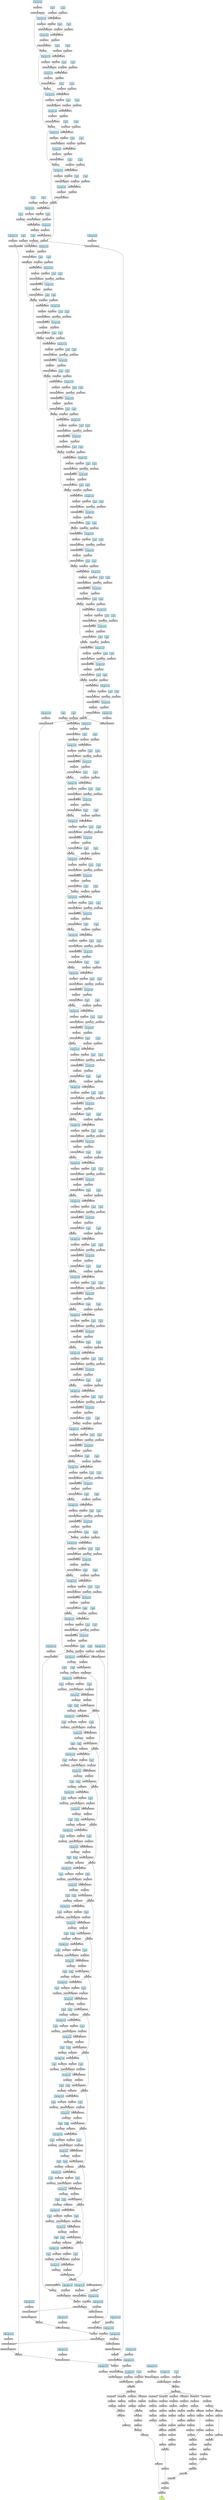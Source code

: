 digraph {
	graph [size="410.25,410.25"]
	node [align=left fontname=monospace fontsize=10 height=0.2 ranksep=0.1 shape=box style=filled]
	140076861972736 [label="
 ()" fillcolor=darkolivegreen1]
	140070703868896 [label=AddBackward0]
	140070703869760 -> 140070703868896
	140070703869760 [label=MulBackward0]
	140070703867984 -> 140070703869760
	140070703867984 [label=DivBackward0]
	140070703869808 -> 140070703867984
	140070703869808 [label=AddBackward0]
	140070703866016 -> 140070703869808
	140070703866016 [label=AddBackward0]
	140070703866352 -> 140070703866016
	140070703866352 [label=RsubBackward1]
	140070703866448 -> 140070703866352
	140070703866448 [label=DivBackward0]
	140070703866928 -> 140070703866448
	140070703866928 [label=SumBackward0]
	140070703866784 -> 140070703866928
	140070703866784 [label=MulBackward0]
	140070703866688 -> 140070703866784
	140070703866688 [label=SelectBackward]
	140070703866640 -> 140070703866688
	140070703866640 [label=SigmoidBackward]
	140070703867168 -> 140070703866640
	140070703867168 [label=AddBackward0]
	140070703867312 -> 140070703867168
	140070703867312 [label=CudnnConvolutionBackward]
	140070703867840 -> 140070703867312
	140070703867840 [label=CudnnConvolutionBackward]
	140070703867696 -> 140070703867840
	140070703867696 [label=CudnnConvolutionBackward]
	140070703867408 -> 140070703867696
	140070703867408 [label=CatBackward]
	140070703868080 -> 140070703867408
	140070703868080 [label=CudnnConvolutionBackward]
	140070703868272 -> 140070703868080
	140070703868272 [label=CatBackward]
	140070703868656 -> 140070703868272
	140070703868656 [label=UpsampleBilinear2DBackward1]
	140070703868416 -> 140070703868656
	140070703868416 [label=CudnnConvolutionBackward]
	140070703868320 -> 140070703868416
	140070703868320 [label=CudnnConvolutionBackward]
	140070703868992 -> 140070703868320
	140070703868992 [label=CatBackward]
	140070703869184 -> 140070703868992
	140070703869184 [label=CudnnConvolutionBackward]
	140070703869568 -> 140070703869184
	140070703869568 [label=CatBackward]
	140070703869328 -> 140070703869568
	140070703869328 [label=UpsampleBilinear2DBackward1]
	140070703869376 -> 140070703869328
	140070703869376 [label=CudnnConvolutionBackward]
	140070703869904 -> 140070703869376
	140070703869904 [label=CudnnConvolutionBackward]
	140070703883744 -> 140070703869904
	140070703883744 [label=CatBackward]
	140070703883504 -> 140070703883744
	140070703883504 [label=CudnnConvolutionBackward]
	140070703883696 -> 140070703883504
	140070703883696 [label=CatBackward]
	140070703883024 -> 140070703883696
	140070703883024 [label=UpsampleBilinear2DBackward1]
	140070703883888 -> 140070703883024
	140070703883888 [label=CatBackward]
	140070703883984 -> 140070703883888
	140070703883984 [label=CatBackward]
	140070703884848 -> 140070703883984
	140070703884848 [label=CatBackward]
	140070703885712 -> 140070703884848
	140070703885712 [label=CatBackward]
	140070703886048 -> 140070703885712
	140070703886048 [label=CatBackward]
	140070703886192 -> 140070703886048
	140070703886192 [label=CatBackward]
	140070703885568 -> 140070703886192
	140070703885568 [label=CatBackward]
	140070703885328 -> 140070703885568
	140070703885328 [label=CatBackward]
	140070703885520 -> 140070703885328
	140070703885520 [label=CatBackward]
	140070703882832 -> 140070703885520
	140070703882832 [label=CatBackward]
	140070703882592 -> 140070703882832
	140070703882592 [label=CatBackward]
	140070703882784 -> 140070703882592
	140070703882784 [label=CatBackward]
	140070703882640 -> 140070703882784
	140070703882640 [label=CatBackward]
	140070703883264 -> 140070703882640
	140070703883264 [label=CatBackward]
	140070703884032 -> 140070703883264
	140070703884032 [label=CatBackward]
	140070703884224 -> 140070703884032
	140070703884224 [label=CatBackward]
	140070703884752 -> 140070703884224
	140070703884752 [label=AvgPool2DBackward]
	140070703884608 -> 140070703884752
	140070703884608 [label=CudnnConvolutionBackward]
	140070703884512 -> 140070703884608
	140070703884512 [label=ReluBackward0]
	140070703884944 -> 140070703884512
	140070703884944 [label=CudnnBatchNormBackward]
	140070703885088 -> 140070703884944
	140070703885088 [label=CatBackward]
	140070703885904 -> 140070703885088
	140070703885904 [label=CatBackward]
	140070703886288 -> 140070703885904
	140070703886288 [label=CatBackward]
	140070703914960 -> 140070703886288
	140070703914960 [label=CatBackward]
	140070703914816 -> 140070703914960
	140070703914816 [label=CatBackward]
	140070703914720 -> 140070703914816
	140070703914720 [label=CatBackward]
	140070703914624 -> 140070703914720
	140070703914624 [label=CatBackward]
	140070703914288 -> 140070703914624
	140070703914288 [label=CatBackward]
	140070703914144 -> 140070703914288
	140070703914144 [label=CatBackward]
	140070703913856 -> 140070703914144
	140070703913856 [label=CatBackward]
	140070703913616 -> 140070703913856
	140070703913616 [label=CatBackward]
	140070703913808 -> 140070703913616
	140070703913808 [label=CatBackward]
	140070703911120 -> 140070703913808
	140070703911120 [label=CatBackward]
	140070703912656 -> 140070703911120
	140070703912656 [label=CatBackward]
	140070703912512 -> 140070703912656
	140070703912512 [label=CatBackward]
	140070703912800 -> 140070703912512
	140070703912800 [label=CatBackward]
	140070703911168 -> 140070703912800
	140070703911168 [label=CatBackward]
	140070703911360 -> 140070703911168
	140070703911360 [label=CatBackward]
	140070703912224 -> 140070703911360
	140070703912224 [label=CatBackward]
	140070703912128 -> 140070703912224
	140070703912128 [label=CatBackward]
	140070703911648 -> 140070703912128
	140070703911648 [label=CatBackward]
	140070703911936 -> 140070703911648
	140070703911936 [label=CatBackward]
	140070703913088 -> 140070703911936
	140070703913088 [label=CatBackward]
	140070703913904 -> 140070703913088
	140070703913904 [label=CatBackward]
	140070703914096 -> 140070703913904
	140070703914096 [label=AvgPool2DBackward]
	140070703911552 -> 140070703914096
	140070703911552 [label=CudnnConvolutionBackward]
	140070703911840 -> 140070703911552
	140070703911840 [label=ReluBackward0]
	140070703912464 -> 140070703911840
	140070703912464 [label=CudnnBatchNormBackward]
	140070703912752 -> 140070703912464
	140070703912752 [label=CatBackward]
	140070703913520 -> 140070703912752
	140070703913520 [label=CatBackward]
	140070703913664 -> 140070703913520
	140070703913664 [label=CatBackward]
	140070712751728 -> 140070703913664
	140070712751728 [label=CatBackward]
	140070712753456 -> 140070712751728
	140070712753456 [label=CatBackward]
	140070712751008 -> 140070712753456
	140070712751008 [label=CatBackward]
	140070712751104 -> 140070712751008
	140070712751104 [label=CatBackward]
	140070712751488 -> 140070712751104
	140070712751488 [label=CatBackward]
	140070712751248 -> 140070712751488
	140070712751248 [label=CatBackward]
	140070712751296 -> 140070712751248
	140070712751296 [label=CatBackward]
	140070712752784 -> 140070712751296
	140070712752784 [label=CatBackward]
	140070712752976 -> 140070712752784
	140070712752976 [label=CatBackward]
	140070712753168 -> 140070712752976
	140070712753168 [label=AvgPool2DBackward]
	140070712753120 -> 140070712753168
	140070712753120 [label=CudnnConvolutionBackward]
	140070712753072 -> 140070712753120
	140070712753072 [label=ReluBackward0]
	140070712753696 -> 140070712753072
	140070712753696 [label=CudnnBatchNormBackward]
	140070712753792 -> 140070712753696
	140070712753792 [label=CatBackward]
	140070712753936 -> 140070712753792
	140070712753936 [label=CatBackward]
	140070712753984 -> 140070712753936
	140070712753984 [label=CatBackward]
	140070712750816 -> 140070712753984
	140070712750816 [label=CatBackward]
	140070712750720 -> 140070712750816
	140070712750720 [label=CatBackward]
	140070712750672 -> 140070712750720
	140070712750672 [label=CatBackward]
	140070712750240 -> 140070712750672
	140070712750240 [label=CudnnConvolutionBackward]
	140070712750192 -> 140070712750240
	140070713872640 [label="
 (12, 3, 3, 3)" fillcolor=lightblue]
	140070713872640 -> 140070712750192
	140070712750192 [label=AccumulateGrad]
	140070712750624 -> 140070712750672
	140070712750624 [label=CudnnConvolutionBackward]
	140070712750384 -> 140070712750624
	140070712750384 [label=ReluBackward0]
	140070712661088 -> 140070712750384
	140070712661088 [label=CudnnBatchNormBackward]
	140070712663296 -> 140070712661088
	140070712663296 [label=CudnnConvolutionBackward]
	140070712660992 -> 140070712663296
	140070712660992 [label=ReluBackward0]
	140070712663920 -> 140070712660992
	140070712663920 [label=CudnnBatchNormBackward]
	140070712750240 -> 140070712663920
	140070712663872 -> 140070712663920
	140070713873024 [label="
 (12)" fillcolor=lightblue]
	140070713873024 -> 140070712663872
	140070712663872 [label=AccumulateGrad]
	140070712663728 -> 140070712663920
	140070713873152 [label="
 (12)" fillcolor=lightblue]
	140070713873152 -> 140070712663728
	140070712663728 [label=AccumulateGrad]
	140070712663776 -> 140070712663296
	140070713873408 [label="
 (24, 12, 1, 1)" fillcolor=lightblue]
	140070713873408 -> 140070712663776
	140070712663776 [label=AccumulateGrad]
	140070712662912 -> 140070712661088
	140070713873664 [label="
 (24)" fillcolor=lightblue]
	140070713873664 -> 140070712662912
	140070712662912 [label=AccumulateGrad]
	140070712660224 -> 140070712661088
	140070713873792 [label="
 (24)" fillcolor=lightblue]
	140070713873792 -> 140070712660224
	140070712660224 [label=AccumulateGrad]
	140070712660272 -> 140070712750624
	140070713873536 [label="
 (6, 24, 3, 3)" fillcolor=lightblue]
	140070713873536 -> 140070712660272
	140070712660272 [label=AccumulateGrad]
	140070712750576 -> 140070712750720
	140070712750576 [label=CudnnConvolutionBackward]
	140070712750480 -> 140070712750576
	140070712750480 [label=ReluBackward0]
	140070712661136 -> 140070712750480
	140070712661136 [label=CudnnBatchNormBackward]
	140070712663824 -> 140070712661136
	140070712663824 [label=CudnnConvolutionBackward]
	140070703994432 -> 140070712663824
	140070703994432 [label=ReluBackward0]
	140070703994816 -> 140070703994432
	140070703994816 [label=CudnnBatchNormBackward]
	140070712750672 -> 140070703994816
	140070703994912 -> 140070703994816
	140070713874240 [label="
 (18)" fillcolor=lightblue]
	140070713874240 -> 140070703994912
	140070703994912 [label=AccumulateGrad]
	140070703994864 -> 140070703994816
	140070713874368 [label="
 (18)" fillcolor=lightblue]
	140070713874368 -> 140070703994864
	140070703994864 [label=AccumulateGrad]
	140070703994960 -> 140070712663824
	140070713874624 [label="
 (24, 18, 1, 1)" fillcolor=lightblue]
	140070713874624 -> 140070703994960
	140070703994960 [label=AccumulateGrad]
	140070712664016 -> 140070712661136
	140070713874880 [label="
 (24)" fillcolor=lightblue]
	140070713874880 -> 140070712664016
	140070712664016 [label=AccumulateGrad]
	140070712663680 -> 140070712661136
	140070713875008 [label="
 (24)" fillcolor=lightblue]
	140070713875008 -> 140070712663680
	140070712663680 [label=AccumulateGrad]
	140070712663968 -> 140070712750576
	140070713874752 [label="
 (6, 24, 3, 3)" fillcolor=lightblue]
	140070713874752 -> 140070712663968
	140070712663968 [label=AccumulateGrad]
	140070712750336 -> 140070712750816
	140070712750336 [label=CudnnConvolutionBackward]
	140070712660896 -> 140070712750336
	140070712660896 [label=ReluBackward0]
	140070703994384 -> 140070712660896
	140070703994384 [label=CudnnBatchNormBackward]
	140070703994768 -> 140070703994384
	140070703994768 [label=CudnnConvolutionBackward]
	140070703994480 -> 140070703994768
	140070703994480 [label=ReluBackward0]
	140070703993520 -> 140070703994480
	140070703993520 [label=CudnnBatchNormBackward]
	140070712750720 -> 140070703993520
	140070703993856 -> 140070703993520
	140070713875456 [label="
 (24)" fillcolor=lightblue]
	140070713875456 -> 140070703993856
	140070703993856 [label=AccumulateGrad]
	140070703993808 -> 140070703993520
	140070713875584 [label="
 (24)" fillcolor=lightblue]
	140070713875584 -> 140070703993808
	140070703993808 [label=AccumulateGrad]
	140070703994576 -> 140070703994768
	140070713875840 [label="
 (24, 24, 1, 1)" fillcolor=lightblue]
	140070713875840 -> 140070703994576
	140070703994576 [label=AccumulateGrad]
	140070703994720 -> 140070703994384
	140070713876096 [label="
 (24)" fillcolor=lightblue]
	140070713876096 -> 140070703994720
	140070703994720 [label=AccumulateGrad]
	140070703996832 -> 140070703994384
	140070713876224 [label="
 (24)" fillcolor=lightblue]
	140070713876224 -> 140070703996832
	140070703996832 [label=AccumulateGrad]
	140070712661040 -> 140070712750336
	140070713875968 [label="
 (6, 24, 3, 3)" fillcolor=lightblue]
	140070713875968 -> 140070712661040
	140070712661040 [label=AccumulateGrad]
	140070712750288 -> 140070712753984
	140070712750288 [label=CudnnConvolutionBackward]
	140070712750768 -> 140070712750288
	140070712750768 [label=ReluBackward0]
	140070703993904 -> 140070712750768
	140070703993904 [label=CudnnBatchNormBackward]
	140070703994048 -> 140070703993904
	140070703994048 [label=CudnnConvolutionBackward]
	140070703993760 -> 140070703994048
	140070703993760 [label=ReluBackward0]
	140070703993568 -> 140070703993760
	140070703993568 [label=CudnnBatchNormBackward]
	140070712750816 -> 140070703993568
	140070703996592 -> 140070703993568
	140070713934080 [label="
 (30)" fillcolor=lightblue]
	140070713934080 -> 140070703996592
	140070703996592 [label=AccumulateGrad]
	140070703994336 -> 140070703993568
	140070713934208 [label="
 (30)" fillcolor=lightblue]
	140070713934208 -> 140070703994336
	140070703994336 [label=AccumulateGrad]
	140070703993472 -> 140070703994048
	140070713934464 [label="
 (24, 30, 1, 1)" fillcolor=lightblue]
	140070713934464 -> 140070703993472
	140070703993472 [label=AccumulateGrad]
	140070703995152 -> 140070703993904
	140070713934720 [label="
 (24)" fillcolor=lightblue]
	140070713934720 -> 140070703995152
	140070703995152 [label=AccumulateGrad]
	140070703994672 -> 140070703993904
	140070713934848 [label="
 (24)" fillcolor=lightblue]
	140070713934848 -> 140070703994672
	140070703994672 [label=AccumulateGrad]
	140070712750864 -> 140070712750288
	140070713935104 [label="
 (6, 24, 3, 3)" fillcolor=lightblue]
	140070713935104 -> 140070712750864
	140070712750864 [label=AccumulateGrad]
	140070712753840 -> 140070712753936
	140070712753840 [label=CudnnConvolutionBackward]
	140070712750144 -> 140070712753840
	140070712750144 [label=ReluBackward0]
	140070703996064 -> 140070712750144
	140070703996064 [label=CudnnBatchNormBackward]
	140070703993664 -> 140070703996064
	140070703993664 [label=CudnnConvolutionBackward]
	140070703996496 -> 140070703993664
	140070703996496 [label=ReluBackward0]
	140070703996304 -> 140070703996496
	140070703996304 [label=CudnnBatchNormBackward]
	140070712753984 -> 140070703996304
	140070703996208 -> 140070703996304
	140070713935360 [label="
 (36)" fillcolor=lightblue]
	140070713935360 -> 140070703996208
	140070703996208 [label=AccumulateGrad]
	140070703996160 -> 140070703996304
	140070713935488 [label="
 (36)" fillcolor=lightblue]
	140070713935488 -> 140070703996160
	140070703996160 [label=AccumulateGrad]
	140070703996448 -> 140070703993664
	140070713936128 [label="
 (24, 36, 1, 1)" fillcolor=lightblue]
	140070713936128 -> 140070703996448
	140070703996448 [label=AccumulateGrad]
	140070703993616 -> 140070703996064
	140070713936384 [label="
 (24)" fillcolor=lightblue]
	140070713936384 -> 140070703993616
	140070703993616 [label=AccumulateGrad]
	140070703993952 -> 140070703996064
	140070713936512 [label="
 (24)" fillcolor=lightblue]
	140070713936512 -> 140070703993952
	140070703993952 [label=AccumulateGrad]
	140070703994000 -> 140070712753840
	140070713936960 [label="
 (6, 24, 3, 3)" fillcolor=lightblue]
	140070713936960 -> 140070703994000
	140070703994000 [label=AccumulateGrad]
	140070712753888 -> 140070712753792
	140070712753888 [label=CudnnConvolutionBackward]
	140070712754032 -> 140070712753888
	140070712754032 [label=ReluBackward0]
	140070703996112 -> 140070712754032
	140070703996112 [label=CudnnBatchNormBackward]
	140070703996016 -> 140070703996112
	140070703996016 [label=CudnnConvolutionBackward]
	140070703995536 -> 140070703996016
	140070703995536 [label=ReluBackward0]
	140070703995680 -> 140070703995536
	140070703995680 [label=CudnnBatchNormBackward]
	140070712753936 -> 140070703995680
	140070703995200 -> 140070703995680
	140070713937280 [label="
 (42)" fillcolor=lightblue]
	140070713937280 -> 140070703995200
	140070703995200 [label=AccumulateGrad]
	140070703995728 -> 140070703995680
	140070713937408 [label="
 (42)" fillcolor=lightblue]
	140070713937408 -> 140070703995728
	140070703995728 [label=AccumulateGrad]
	140070703995248 -> 140070703996016
	140070713979072 [label="
 (24, 42, 1, 1)" fillcolor=lightblue]
	140070713979072 -> 140070703995248
	140070703995248 [label=AccumulateGrad]
	140070703996544 -> 140070703996112
	140070713979328 [label="
 (24)" fillcolor=lightblue]
	140070713979328 -> 140070703996544
	140070703996544 [label=AccumulateGrad]
	140070703996352 -> 140070703996112
	140070713979456 [label="
 (24)" fillcolor=lightblue]
	140070713979456 -> 140070703996352
	140070703996352 [label=AccumulateGrad]
	140070703996400 -> 140070712753888
	140070713979904 [label="
 (6, 24, 3, 3)" fillcolor=lightblue]
	140070713979904 -> 140070703996400
	140070703996400 [label=AccumulateGrad]
	140070712753744 -> 140070712753696
	140070713980160 [label="
 (48)" fillcolor=lightblue]
	140070713980160 -> 140070712753744
	140070712753744 [label=AccumulateGrad]
	140070712753552 -> 140070712753696
	140070713980608 [label="
 (48)" fillcolor=lightblue]
	140070713980608 -> 140070712753552
	140070712753552 [label=AccumulateGrad]
	140070712752928 -> 140070712753120
	140070713981248 [label="
 (24, 48, 1, 1)" fillcolor=lightblue]
	140070713981248 -> 140070712752928
	140070712752928 [label=AccumulateGrad]
	140070712753264 -> 140070712752976
	140070712753264 [label=CudnnConvolutionBackward]
	140070712754080 -> 140070712753264
	140070712754080 [label=ReluBackward0]
	140070712753600 -> 140070712754080
	140070712753600 [label=CudnnBatchNormBackward]
	140070703996688 -> 140070712753600
	140070703996688 [label=CudnnConvolutionBackward]
	140070703995632 -> 140070703996688
	140070703995632 [label=ReluBackward0]
	140070703995296 -> 140070703995632
	140070703995296 [label=CudnnBatchNormBackward]
	140070712753168 -> 140070703995296
	140070703996784 -> 140070703995296
	140070713981440 [label="
 (24)" fillcolor=lightblue]
	140070713981440 -> 140070703996784
	140070703996784 [label=AccumulateGrad]
	140070703995968 -> 140070703995296
	140070713981568 [label="
 (24)" fillcolor=lightblue]
	140070713981568 -> 140070703995968
	140070703995968 [label=AccumulateGrad]
	140070703995584 -> 140070703996688
	140070713982144 [label="
 (24, 24, 1, 1)" fillcolor=lightblue]
	140070713982144 -> 140070703995584
	140070703995584 [label=AccumulateGrad]
	140070703995776 -> 140070712753600
	140070713982400 [label="
 (24)" fillcolor=lightblue]
	140070713982400 -> 140070703995776
	140070703995776 [label=AccumulateGrad]
	140070703994528 -> 140070712753600
	140070713982528 [label="
 (24)" fillcolor=lightblue]
	140070713982528 -> 140070703994528
	140070703994528 [label=AccumulateGrad]
	140070712753216 -> 140070712753264
	140070714019904 [label="
 (6, 24, 3, 3)" fillcolor=lightblue]
	140070714019904 -> 140070712753216
	140070712753216 [label=AccumulateGrad]
	140070712752880 -> 140070712752784
	140070712752880 [label=CudnnConvolutionBackward]
	140070712754128 -> 140070712752880
	140070712754128 [label=ReluBackward0]
	140070703995344 -> 140070712754128
	140070703995344 [label=CudnnBatchNormBackward]
	140070703995920 -> 140070703995344
	140070703995920 [label=CudnnConvolutionBackward]
	140070703993088 -> 140070703995920
	140070703993088 [label=ReluBackward0]
	140070703992944 -> 140070703993088
	140070703992944 [label=CudnnBatchNormBackward]
	140070712752976 -> 140070703992944
	140070703996640 -> 140070703992944
	140070714020160 [label="
 (30)" fillcolor=lightblue]
	140070714020160 -> 140070703996640
	140070703996640 [label=AccumulateGrad]
	140070703993328 -> 140070703992944
	140070714020288 [label="
 (30)" fillcolor=lightblue]
	140070714020288 -> 140070703993328
	140070703993328 [label=AccumulateGrad]
	140070703993040 -> 140070703995920
	140070714020928 [label="
 (24, 30, 1, 1)" fillcolor=lightblue]
	140070714020928 -> 140070703993040
	140070703993040 [label=AccumulateGrad]
	140070703995392 -> 140070703995344
	140070714021184 [label="
 (24)" fillcolor=lightblue]
	140070714021184 -> 140070703995392
	140070703995392 [label=AccumulateGrad]
	140070703996736 -> 140070703995344
	140070714021312 [label="
 (24)" fillcolor=lightblue]
	140070714021312 -> 140070703996736
	140070703996736 [label=AccumulateGrad]
	140070712753024 -> 140070712752880
	140070714021760 [label="
 (6, 24, 3, 3)" fillcolor=lightblue]
	140070714021760 -> 140070712753024
	140070712753024 [label=AccumulateGrad]
	140070712752544 -> 140070712751296
	140070712752544 [label=CudnnConvolutionBackward]
	140070712753360 -> 140070712752544
	140070712753360 [label=ReluBackward0]
	140070703993232 -> 140070712753360
	140070703993232 [label=CudnnBatchNormBackward]
	140070703993184 -> 140070703993232
	140070703993184 [label=CudnnConvolutionBackward]
	140070703993376 -> 140070703993184
	140070703993376 [label=ReluBackward0]
	140070703995824 -> 140070703993376
	140070703995824 [label=CudnnBatchNormBackward]
	140070712752784 -> 140070703995824
	140070703994096 -> 140070703995824
	140070714022016 [label="
 (36)" fillcolor=lightblue]
	140070714022016 -> 140070703994096
	140070703994096 [label=AccumulateGrad]
	140070703995008 -> 140070703995824
	140070714022144 [label="
 (36)" fillcolor=lightblue]
	140070714022144 -> 140070703995008
	140070703995008 [label=AccumulateGrad]
	140070703993424 -> 140070703993184
	140070714022784 [label="
 (24, 36, 1, 1)" fillcolor=lightblue]
	140070714022784 -> 140070703993424
	140070703993424 [label=AccumulateGrad]
	140070703993136 -> 140070703993232
	140070714023040 [label="
 (24)" fillcolor=lightblue]
	140070714023040 -> 140070703993136
	140070703993136 [label=AccumulateGrad]
	140070703995872 -> 140070703993232
	140070714023168 [label="
 (24)" fillcolor=lightblue]
	140070714023168 -> 140070703995872
	140070703995872 [label=AccumulateGrad]
	140070712752832 -> 140070712752544
	140070714023616 [label="
 (6, 24, 3, 3)" fillcolor=lightblue]
	140070714023616 -> 140070712752832
	140070712752832 [label=AccumulateGrad]
	140070712751152 -> 140070712751248
	140070712751152 [label=CudnnConvolutionBackward]
	140070712751824 -> 140070712751152
	140070712751824 [label=ReluBackward0]
	140070703994192 -> 140070712751824
	140070703994192 [label=CudnnBatchNormBackward]
	140070703995056 -> 140070703994192
	140070703995056 [label=CudnnConvolutionBackward]
	140070703993280 -> 140070703995056
	140070703993280 [label=ReluBackward0]
	140070703971824 -> 140070703993280
	140070703971824 [label=CudnnBatchNormBackward]
	140070712751296 -> 140070703971824
	140070703971920 -> 140070703971824
	140070714023872 [label="
 (42)" fillcolor=lightblue]
	140070714023872 -> 140070703971920
	140070703971920 [label=AccumulateGrad]
	140070703971872 -> 140070703971824
	140070714065024 [label="
 (42)" fillcolor=lightblue]
	140070714065024 -> 140070703971872
	140070703971872 [label=AccumulateGrad]
	140070703971440 -> 140070703995056
	140070714065664 [label="
 (24, 42, 1, 1)" fillcolor=lightblue]
	140070714065664 -> 140070703971440
	140070703971440 [label=AccumulateGrad]
	140070703995104 -> 140070703994192
	140070714065920 [label="
 (24)" fillcolor=lightblue]
	140070714065920 -> 140070703995104
	140070703995104 [label=AccumulateGrad]
	140070703994288 -> 140070703994192
	140070714066048 [label="
 (24)" fillcolor=lightblue]
	140070714066048 -> 140070703994288
	140070703994288 [label=AccumulateGrad]
	140070703994240 -> 140070712751152
	140070714066496 [label="
 (6, 24, 3, 3)" fillcolor=lightblue]
	140070714066496 -> 140070703994240
	140070703994240 [label=AccumulateGrad]
	140070712751440 -> 140070712751488
	140070712751440 [label=CudnnConvolutionBackward]
	140070712751344 -> 140070712751440
	140070712751344 [label=ReluBackward0]
	140070703996880 -> 140070712751344
	140070703996880 [label=CudnnBatchNormBackward]
	140070703971776 -> 140070703996880
	140070703971776 [label=CudnnConvolutionBackward]
	140070703971488 -> 140070703971776
	140070703971488 [label=ReluBackward0]
	140070703970624 -> 140070703971488
	140070703970624 [label=CudnnBatchNormBackward]
	140070712751248 -> 140070703970624
	140070703970960 -> 140070703970624
	140070714066752 [label="
 (48)" fillcolor=lightblue]
	140070714066752 -> 140070703970960
	140070703970960 [label=AccumulateGrad]
	140070703970912 -> 140070703970624
	140070714066880 [label="
 (48)" fillcolor=lightblue]
	140070714066880 -> 140070703970912
	140070703970912 [label=AccumulateGrad]
	140070703971584 -> 140070703971776
	140070714067520 [label="
 (24, 48, 1, 1)" fillcolor=lightblue]
	140070714067520 -> 140070703971584
	140070703971584 [label=AccumulateGrad]
	140070703971728 -> 140070703996880
	140070714067776 [label="
 (24)" fillcolor=lightblue]
	140070714067776 -> 140070703971728
	140070703971728 [label=AccumulateGrad]
	140070703971968 -> 140070703996880
	140070714067904 [label="
 (24)" fillcolor=lightblue]
	140070714067904 -> 140070703971968
	140070703971968 [label=AccumulateGrad]
	140070703994144 -> 140070712751440
	140070714068352 [label="
 (6, 24, 3, 3)" fillcolor=lightblue]
	140070714068352 -> 140070703994144
	140070703994144 [label=AccumulateGrad]
	140070712751584 -> 140070712751104
	140070712751584 [label=CudnnConvolutionBackward]
	140070703992992 -> 140070712751584
	140070703992992 [label=ReluBackward0]
	140070703971008 -> 140070703992992
	140070703971008 [label=CudnnBatchNormBackward]
	140070703971152 -> 140070703971008
	140070703971152 [label=CudnnConvolutionBackward]
	140070703970864 -> 140070703971152
	140070703970864 [label=ReluBackward0]
	140070703970672 -> 140070703970864
	140070703970672 [label=CudnnBatchNormBackward]
	140070712751488 -> 140070703970672
	140070703968464 -> 140070703970672
	140070714068672 [label="
 (54)" fillcolor=lightblue]
	140070714068672 -> 140070703968464
	140070703968464 [label=AccumulateGrad]
	140070703971344 -> 140070703970672
	140070714068800 [label="
 (54)" fillcolor=lightblue]
	140070714068800 -> 140070703971344
	140070703971344 [label=AccumulateGrad]
	140070703970576 -> 140070703971152
	140070713577984 [label="
 (24, 54, 1, 1)" fillcolor=lightblue]
	140070713577984 -> 140070703970576
	140070703970576 [label=AccumulateGrad]
	140070703972064 -> 140070703971008
	140070713578240 [label="
 (24)" fillcolor=lightblue]
	140070713578240 -> 140070703972064
	140070703972064 [label=AccumulateGrad]
	140070703971680 -> 140070703971008
	140070713578368 [label="
 (24)" fillcolor=lightblue]
	140070713578368 -> 140070703971680
	140070703971680 [label=AccumulateGrad]
	140070712751392 -> 140070712751584
	140070713578816 [label="
 (6, 24, 3, 3)" fillcolor=lightblue]
	140070713578816 -> 140070712751392
	140070712751392 [label=AccumulateGrad]
	140070712751056 -> 140070712751008
	140070712751056 [label=CudnnConvolutionBackward]
	140070712751200 -> 140070712751056
	140070712751200 [label=ReluBackward0]
	140070703968512 -> 140070712751200
	140070703968512 [label=CudnnBatchNormBackward]
	140070703970768 -> 140070703968512
	140070703970768 [label=CudnnConvolutionBackward]
	140070703968416 -> 140070703970768
	140070703968416 [label=ReluBackward0]
	140070703968992 -> 140070703968416
	140070703968992 [label=CudnnBatchNormBackward]
	140070712751104 -> 140070703968992
	140070703969328 -> 140070703968992
	140070713579072 [label="
 (60)" fillcolor=lightblue]
	140070713579072 -> 140070703969328
	140070703969328 [label=AccumulateGrad]
	140070703969280 -> 140070703968992
	140070713579200 [label="
 (60)" fillcolor=lightblue]
	140070713579200 -> 140070703969280
	140070703969280 [label=AccumulateGrad]
	140070703968656 -> 140070703970768
	140070713579904 [label="
 (24, 60, 1, 1)" fillcolor=lightblue]
	140070713579904 -> 140070703968656
	140070703968656 [label=AccumulateGrad]
	140070703970720 -> 140070703968512
	140070713580224 [label="
 (24)" fillcolor=lightblue]
	140070713580224 -> 140070703970720
	140070703970720 [label=AccumulateGrad]
	140070703971056 -> 140070703968512
	140070713580352 [label="
 (24)" fillcolor=lightblue]
	140070713580352 -> 140070703971056
	140070703971056 [label=AccumulateGrad]
	140070703971104 -> 140070712751056
	140070713580864 [label="
 (6, 24, 3, 3)" fillcolor=lightblue]
	140070713580864 -> 140070703971104
	140070703971104 [label=AccumulateGrad]
	140070712750912 -> 140070712753456
	140070712750912 [label=CudnnConvolutionBackward]
	140070712750960 -> 140070712750912
	140070712750960 [label=ReluBackward0]
	140070703969376 -> 140070712750960
	140070703969376 [label=CudnnBatchNormBackward]
	140070703968896 -> 140070703969376
	140070703968896 [label=CudnnConvolutionBackward]
	140070703969232 -> 140070703968896
	140070703969232 [label=ReluBackward0]
	140070703969040 -> 140070703969232
	140070703969040 [label=CudnnBatchNormBackward]
	140070712751008 -> 140070703969040
	140070703969712 -> 140070703969040
	140070713581184 [label="
 (66)" fillcolor=lightblue]
	140070713581184 -> 140070703969712
	140070703969712 [label=AccumulateGrad]
	140070703969616 -> 140070703969040
	140070713581312 [label="
 (66)" fillcolor=lightblue]
	140070713581312 -> 140070703969616
	140070703969616 [label=AccumulateGrad]
	140070703968944 -> 140070703968896
	140070713610816 [label="
 (24, 66, 1, 1)" fillcolor=lightblue]
	140070713610816 -> 140070703968944
	140070703968944 [label=AccumulateGrad]
	140070703968320 -> 140070703969376
	140070713611136 [label="
 (24)" fillcolor=lightblue]
	140070713611136 -> 140070703968320
	140070703968320 [label=AccumulateGrad]
	140070703968560 -> 140070703969376
	140070713611264 [label="
 (24)" fillcolor=lightblue]
	140070713611264 -> 140070703968560
	140070703968560 [label=AccumulateGrad]
	140070703968608 -> 140070712750912
	140070713611776 [label="
 (6, 24, 3, 3)" fillcolor=lightblue]
	140070713611776 -> 140070703968608
	140070703968608 [label=AccumulateGrad]
	140070712753408 -> 140070712751728
	140070712753408 [label=CudnnConvolutionBackward]
	140070712753504 -> 140070712753408
	140070712753504 [label=ReluBackward0]
	140070703970000 -> 140070712753504
	140070703970000 [label=CudnnBatchNormBackward]
	140070703969136 -> 140070703970000
	140070703969136 [label=CudnnConvolutionBackward]
	140070703970192 -> 140070703969136
	140070703970192 [label=ReluBackward0]
	140070703969808 -> 140070703970192
	140070703969808 [label=CudnnBatchNormBackward]
	140070712753456 -> 140070703969808
	140070703969760 -> 140070703969808
	140070713612096 [label="
 (72)" fillcolor=lightblue]
	140070713612096 -> 140070703969760
	140070703969760 [label=AccumulateGrad]
	140070703969856 -> 140070703969808
	140070713612224 [label="
 (72)" fillcolor=lightblue]
	140070713612224 -> 140070703969856
	140070703969856 [label=AccumulateGrad]
	140070703970144 -> 140070703969136
	140070713612992 [label="
 (24, 72, 1, 1)" fillcolor=lightblue]
	140070713612992 -> 140070703970144
	140070703970144 [label=AccumulateGrad]
	140070703969088 -> 140070703970000
	140070713613312 [label="
 (24)" fillcolor=lightblue]
	140070713613312 -> 140070703969088
	140070703969088 [label=AccumulateGrad]
	140070703969424 -> 140070703970000
	140070713613440 [label="
 (24)" fillcolor=lightblue]
	140070713613440 -> 140070703969424
	140070703969424 [label=AccumulateGrad]
	140070703969472 -> 140070712753408
	140070713613952 [label="
 (6, 24, 3, 3)" fillcolor=lightblue]
	140070713613952 -> 140070703969472
	140070703969472 [label=AccumulateGrad]
	140070712751680 -> 140070703913664
	140070712751680 [label=CudnnConvolutionBackward]
	140070712753312 -> 140070712751680
	140070712753312 [label=ReluBackward0]
	140070703970432 -> 140070712753312
	140070703970432 [label=CudnnBatchNormBackward]
	140070703969952 -> 140070703970432
	140070703969952 [label=CudnnConvolutionBackward]
	140070703972304 -> 140070703969952
	140070703972304 [label=ReluBackward0]
	140070703971200 -> 140070703972304
	140070703971200 [label=CudnnBatchNormBackward]
	140070712751728 -> 140070703971200
	140070703970240 -> 140070703971200
	140070713614208 [label="
 (78)" fillcolor=lightblue]
	140070713614208 -> 140070703970240
	140070703970240 [label=AccumulateGrad]
	140070703969520 -> 140070703971200
	140070713643072 [label="
 (78)" fillcolor=lightblue]
	140070713643072 -> 140070703969520
	140070703969520 [label=AccumulateGrad]
	140070703972256 -> 140070703969952
	140070713643840 [label="
 (24, 78, 1, 1)" fillcolor=lightblue]
	140070713643840 -> 140070703972256
	140070703972256 [label=AccumulateGrad]
	140070703969664 -> 140070703970432
	140070713644160 [label="
 (24)" fillcolor=lightblue]
	140070713644160 -> 140070703969664
	140070703969664 [label=AccumulateGrad]
	140070703970048 -> 140070703970432
	140070713644288 [label="
 (24)" fillcolor=lightblue]
	140070713644288 -> 140070703970048
	140070703970048 [label=AccumulateGrad]
	140070703970096 -> 140070712751680
	140070713644800 [label="
 (6, 24, 3, 3)" fillcolor=lightblue]
	140070713644800 -> 140070703970096
	140070703970096 [label=AccumulateGrad]
	140070712751536 -> 140070703913520
	140070712751536 [label=CudnnConvolutionBackward]
	140070712751632 -> 140070712751536
	140070712751632 [label=ReluBackward0]
	140070703971296 -> 140070712751632
	140070703971296 [label=CudnnBatchNormBackward]
	140070703972016 -> 140070703971296
	140070703972016 [label=CudnnConvolutionBackward]
	140070703970288 -> 140070703972016
	140070703970288 [label=ReluBackward0]
	140070703970384 -> 140070703970288
	140070703970384 [label=CudnnBatchNormBackward]
	140070703913664 -> 140070703970384
	140070703968752 -> 140070703970384
	140070713645120 [label="
 (84)" fillcolor=lightblue]
	140070713645120 -> 140070703968752
	140070703968752 [label=AccumulateGrad]
	140070703970336 -> 140070703970384
	140070713645248 [label="
 (84)" fillcolor=lightblue]
	140070713645248 -> 140070703970336
	140070703970336 [label=AccumulateGrad]
	140070703970480 -> 140070703972016
	140070713646016 [label="
 (24, 84, 1, 1)" fillcolor=lightblue]
	140070713646016 -> 140070703970480
	140070703970480 [label=AccumulateGrad]
	140070703972208 -> 140070703971296
	140070713646336 [label="
 (24)" fillcolor=lightblue]
	140070713646336 -> 140070703972208
	140070703972208 [label=AccumulateGrad]
	140070703972160 -> 140070703971296
	140070713646464 [label="
 (24)" fillcolor=lightblue]
	140070713646464 -> 140070703972160
	140070703972160 [label=AccumulateGrad]
	140070703972112 -> 140070712751536
	140070713646976 [label="
 (6, 24, 3, 3)" fillcolor=lightblue]
	140070713646976 -> 140070703972112
	140070703972112 [label=AccumulateGrad]
	140070703913376 -> 140070703912752
	140070703913376 [label=CudnnConvolutionBackward]
	140070712750528 -> 140070703913376
	140070712750528 [label=ReluBackward0]
	140070703968848 -> 140070712750528
	140070703968848 [label=CudnnBatchNormBackward]
	140070703968704 -> 140070703968848
	140070703968704 [label=CudnnConvolutionBackward]
	140070704082368 -> 140070703968704
	140070704082368 [label=ReluBackward0]
	140070704082512 -> 140070704082368
	140070704082512 [label=CudnnBatchNormBackward]
	140070703913520 -> 140070704082512
	140070704082128 -> 140070704082512
	140070713676032 [label="
 (90)" fillcolor=lightblue]
	140070713676032 -> 140070704082128
	140070704082128 [label=AccumulateGrad]
	140070704082560 -> 140070704082512
	140070713676160 [label="
 (90)" fillcolor=lightblue]
	140070713676160 -> 140070704082560
	140070704082560 [label=AccumulateGrad]
	140070704080016 -> 140070703968704
	140070713676928 [label="
 (24, 90, 1, 1)" fillcolor=lightblue]
	140070713676928 -> 140070704080016
	140070704080016 [label=AccumulateGrad]
	140070703969568 -> 140070703968848
	140070713677248 [label="
 (24)" fillcolor=lightblue]
	140070713677248 -> 140070703969568
	140070703969568 [label=AccumulateGrad]
	140070703971248 -> 140070703968848
	140070713677376 [label="
 (24)" fillcolor=lightblue]
	140070713677376 -> 140070703971248
	140070703971248 [label=AccumulateGrad]
	140070703970528 -> 140070703913376
	140070713677888 [label="
 (6, 24, 3, 3)" fillcolor=lightblue]
	140070713677888 -> 140070703970528
	140070703970528 [label=AccumulateGrad]
	140070703912608 -> 140070703912464
	140070713678976 [label="
 (96)" fillcolor=lightblue]
	140070713678976 -> 140070703912608
	140070703912608 [label=AccumulateGrad]
	140070703912320 -> 140070703912464
	140070713679104 [label="
 (96)" fillcolor=lightblue]
	140070713679104 -> 140070703912320
	140070703912320 [label=AccumulateGrad]
	140070703911696 -> 140070703911552
	140070713708672 [label="
 (48, 96, 1, 1)" fillcolor=lightblue]
	140070713708672 -> 140070703911696
	140070703911696 [label=AccumulateGrad]
	140070703914048 -> 140070703913904
	140070703914048 [label=CudnnConvolutionBackward]
	140070703913280 -> 140070703914048
	140070703913280 [label=ReluBackward0]
	140070703912368 -> 140070703913280
	140070703912368 [label=CudnnBatchNormBackward]
	140070703971392 -> 140070703912368
	140070703971392 [label=CudnnConvolutionBackward]
	140070704082464 -> 140070703971392
	140070704082464 [label=ReluBackward0]
	140070704082272 -> 140070704082464
	140070704082272 [label=CudnnBatchNormBackward]
	140070703914096 -> 140070704082272
	140070704081600 -> 140070704082272
	140070713708992 [label="
 (48)" fillcolor=lightblue]
	140070713708992 -> 140070704081600
	140070704081600 [label=AccumulateGrad]
	140070704082704 -> 140070704082272
	140070713709120 [label="
 (48)" fillcolor=lightblue]
	140070713709120 -> 140070704082704
	140070704082704 [label=AccumulateGrad]
	140070704082416 -> 140070703971392
	140070713709824 [label="
 (24, 48, 1, 1)" fillcolor=lightblue]
	140070713709824 -> 140070704082416
	140070704082416 [label=AccumulateGrad]
	140070703971536 -> 140070703912368
	140070713710144 [label="
 (24)" fillcolor=lightblue]
	140070713710144 -> 140070703971536
	140070703971536 [label=AccumulateGrad]
	140070704082656 -> 140070703912368
	140070713710272 [label="
 (24)" fillcolor=lightblue]
	140070713710272 -> 140070704082656
	140070704082656 [label=AccumulateGrad]
	140070703911408 -> 140070703914048
	140070713710784 [label="
 (6, 24, 3, 3)" fillcolor=lightblue]
	140070713710784 -> 140070703911408
	140070703911408 [label=AccumulateGrad]
	140070703913184 -> 140070703913088
	140070703913184 [label=CudnnConvolutionBackward]
	140070703913232 -> 140070703913184
	140070703913232 [label=ReluBackward0]
	140070704082800 -> 140070703913232
	140070704082800 [label=CudnnBatchNormBackward]
	140070704082320 -> 140070704082800
	140070704082320 [label=CudnnConvolutionBackward]
	140070704082752 -> 140070704082320
	140070704082752 [label=ReluBackward0]
	140070703935696 -> 140070704082752
	140070703935696 [label=CudnnBatchNormBackward]
	140070703913904 -> 140070703935696
	140070703936320 -> 140070703935696
	140070713711104 [label="
 (54)" fillcolor=lightblue]
	140070713711104 -> 140070703936320
	140070703936320 [label=AccumulateGrad]
	140070703935744 -> 140070703935696
	140070713711232 [label="
 (54)" fillcolor=lightblue]
	140070713711232 -> 140070703935744
	140070703935744 [label=AccumulateGrad]
	140070704082608 -> 140070704082320
	140070713712000 [label="
 (24, 54, 1, 1)" fillcolor=lightblue]
	140070713712000 -> 140070704082608
	140070704082608 [label=AccumulateGrad]
	140070704081792 -> 140070704082800
	140070713712320 [label="
 (24)" fillcolor=lightblue]
	140070713712320 -> 140070704081792
	140070704081792 [label=AccumulateGrad]
	140070704081456 -> 140070704082800
	140070713712448 [label="
 (24)" fillcolor=lightblue]
	140070713712448 -> 140070704081456
	140070704081456 [label=AccumulateGrad]
	140070703911456 -> 140070703913184
	140070713733504 [label="
 (6, 24, 3, 3)" fillcolor=lightblue]
	140070713733504 -> 140070703911456
	140070703911456 [label=AccumulateGrad]
	140070703912992 -> 140070703911936
	140070703912992 [label=CudnnConvolutionBackward]
	140070703914000 -> 140070703912992
	140070703914000 [label=ReluBackward0]
	140070704082896 -> 140070703914000
	140070704082896 [label=CudnnBatchNormBackward]
	140070703935648 -> 140070704082896
	140070703935648 [label=CudnnConvolutionBackward]
	140070703936752 -> 140070703935648
	140070703936752 [label=ReluBackward0]
	140070703936416 -> 140070703936752
	140070703936416 [label=CudnnBatchNormBackward]
	140070703913088 -> 140070703936416
	140070703936368 -> 140070703936416
	140070713733824 [label="
 (60)" fillcolor=lightblue]
	140070713733824 -> 140070703936368
	140070703936368 [label=AccumulateGrad]
	140070703936464 -> 140070703936416
	140070713733952 [label="
 (60)" fillcolor=lightblue]
	140070713733952 -> 140070703936464
	140070703936464 [label=AccumulateGrad]
	140070703936704 -> 140070703935648
	140070713734720 [label="
 (24, 60, 1, 1)" fillcolor=lightblue]
	140070713734720 -> 140070703936704
	140070703936704 [label=AccumulateGrad]
	140070703935600 -> 140070704082896
	140070713735040 [label="
 (24)" fillcolor=lightblue]
	140070713735040 -> 140070703935600
	140070703935600 [label=AccumulateGrad]
	140070703935552 -> 140070704082896
	140070713735168 [label="
 (24)" fillcolor=lightblue]
	140070713735168 -> 140070703935552
	140070703935552 [label=AccumulateGrad]
	140070703913136 -> 140070703912992
	140070713735680 [label="
 (6, 24, 3, 3)" fillcolor=lightblue]
	140070713735680 -> 140070703913136
	140070703913136 [label=AccumulateGrad]
	140070703911888 -> 140070703911648
	140070703911888 [label=CudnnConvolutionBackward]
	140070704082848 -> 140070703911888
	140070704082848 [label=ReluBackward0]
	140070703936656 -> 140070704082848
	140070703936656 [label=CudnnBatchNormBackward]
	140070703936992 -> 140070703936656
	140070703936992 [label=CudnnConvolutionBackward]
	140070703937376 -> 140070703936992
	140070703937376 [label=ReluBackward0]
	140070703937184 -> 140070703937376
	140070703937184 [label=CudnnBatchNormBackward]
	140070703911936 -> 140070703937184
	140070703937136 -> 140070703937184
	140070713736000 [label="
 (66)" fillcolor=lightblue]
	140070713736000 -> 140070703937136
	140070703937136 [label=AccumulateGrad]
	140070703937088 -> 140070703937184
	140070713736128 [label="
 (66)" fillcolor=lightblue]
	140070713736128 -> 140070703937088
	140070703937088 [label=AccumulateGrad]
	140070703937328 -> 140070703936992
	140070713736896 [label="
 (24, 66, 1, 1)" fillcolor=lightblue]
	140070713736896 -> 140070703937328
	140070703937328 [label=AccumulateGrad]
	140070703936896 -> 140070703936656
	140070713778240 [label="
 (24)" fillcolor=lightblue]
	140070713778240 -> 140070703936896
	140070703936896 [label=AccumulateGrad]
	140070703936608 -> 140070703936656
	140070713778368 [label="
 (24)" fillcolor=lightblue]
	140070713778368 -> 140070703936608
	140070703936608 [label=AccumulateGrad]
	140070703911984 -> 140070703911888
	140070713778880 [label="
 (6, 24, 3, 3)" fillcolor=lightblue]
	140070713778880 -> 140070703911984
	140070703911984 [label=AccumulateGrad]
	140070703911600 -> 140070703912128
	140070703911600 [label=CudnnConvolutionBackward]
	140070703911792 -> 140070703911600
	140070703911792 [label=ReluBackward0]
	140070703937040 -> 140070703911792
	140070703937040 [label=CudnnBatchNormBackward]
	140070703936944 -> 140070703937040
	140070703936944 [label=CudnnConvolutionBackward]
	140070703938144 -> 140070703936944
	140070703938144 [label=ReluBackward0]
	140070703938288 -> 140070703938144
	140070703938288 [label=CudnnBatchNormBackward]
	140070703911648 -> 140070703938288
	140070703938048 -> 140070703938288
	140070713779200 [label="
 (72)" fillcolor=lightblue]
	140070713779200 -> 140070703938048
	140070703938048 [label=AccumulateGrad]
	140070703937760 -> 140070703938288
	140070713779328 [label="
 (72)" fillcolor=lightblue]
	140070713779328 -> 140070703937760
	140070703937760 [label=AccumulateGrad]
	140070703938096 -> 140070703936944
	140070713780096 [label="
 (24, 72, 1, 1)" fillcolor=lightblue]
	140070713780096 -> 140070703938096
	140070703938096 [label=AccumulateGrad]
	140070703937424 -> 140070703937040
	140070713780416 [label="
 (24)" fillcolor=lightblue]
	140070713780416 -> 140070703937424
	140070703937424 [label=AccumulateGrad]
	140070703937232 -> 140070703937040
	140070713780544 [label="
 (24)" fillcolor=lightblue]
	140070713780544 -> 140070703937232
	140070703937232 [label=AccumulateGrad]
	140070703937280 -> 140070703911600
	140070713781056 [label="
 (6, 24, 3, 3)" fillcolor=lightblue]
	140070713781056 -> 140070703937280
	140070703937280 [label=AccumulateGrad]
	140070703911744 -> 140070703912224
	140070703911744 [label=CudnnConvolutionBackward]
	140070703912032 -> 140070703911744
	140070703912032 [label=ReluBackward0]
	140070703937904 -> 140070703912032
	140070703937904 [label=CudnnBatchNormBackward]
	140070703938240 -> 140070703937904
	140070703938240 [label=CudnnConvolutionBackward]
	140070703938624 -> 140070703938240
	140070703938624 [label=ReluBackward0]
	140070703939008 -> 140070703938624
	140070703939008 [label=CudnnBatchNormBackward]
	140070703912128 -> 140070703939008
	140070703939104 -> 140070703939008
	140070713781440 [label="
 (78)" fillcolor=lightblue]
	140070713781440 -> 140070703939104
	140070703939104 [label=AccumulateGrad]
	140070703939056 -> 140070703939008
	140070713781568 [label="
 (78)" fillcolor=lightblue]
	140070713781568 -> 140070703939056
	140070703939056 [label=AccumulateGrad]
	140070703938528 -> 140070703938240
	140070713811072 [label="
 (24, 78, 1, 1)" fillcolor=lightblue]
	140070713811072 -> 140070703938528
	140070703938528 [label=AccumulateGrad]
	140070703938192 -> 140070703937904
	140070713811392 [label="
 (24)" fillcolor=lightblue]
	140070713811392 -> 140070703938192
	140070703938192 [label=AccumulateGrad]
	140070703937712 -> 140070703937904
	140070713811520 [label="
 (24)" fillcolor=lightblue]
	140070713811520 -> 140070703937712
	140070703937712 [label=AccumulateGrad]
	140070703937808 -> 140070703911744
	140070713812032 [label="
 (6, 24, 3, 3)" fillcolor=lightblue]
	140070713812032 -> 140070703937808
	140070703937808 [label=AccumulateGrad]
	140070703912176 -> 140070703911360
	140070703912176 [label=CudnnConvolutionBackward]
	140070703912272 -> 140070703912176
	140070703912272 [label=ReluBackward0]
	140070703938576 -> 140070703912272
	140070703938576 [label=CudnnBatchNormBackward]
	140070703938960 -> 140070703938576
	140070703938960 [label=CudnnConvolutionBackward]
	140070703938672 -> 140070703938960
	140070703938672 [label=ReluBackward0]
	140070703939392 -> 140070703938672
	140070703939392 [label=CudnnBatchNormBackward]
	140070703912224 -> 140070703939392
	140070703939488 -> 140070703939392
	140070713812352 [label="
 (84)" fillcolor=lightblue]
	140070713812352 -> 140070703939488
	140070703939488 [label=AccumulateGrad]
	140070703939536 -> 140070703939392
	140070713812480 [label="
 (84)" fillcolor=lightblue]
	140070713812480 -> 140070703939536
	140070703939536 [label=AccumulateGrad]
	140070703938768 -> 140070703938960
	140070713813248 [label="
 (24, 84, 1, 1)" fillcolor=lightblue]
	140070713813248 -> 140070703938768
	140070703938768 [label=AccumulateGrad]
	140070703938912 -> 140070703938576
	140070713813568 [label="
 (24)" fillcolor=lightblue]
	140070713813568 -> 140070703938912
	140070703938912 [label=AccumulateGrad]
	140070703937952 -> 140070703938576
	140070713813696 [label="
 (24)" fillcolor=lightblue]
	140070713813696 -> 140070703937952
	140070703937952 [label=AccumulateGrad]
	140070703937856 -> 140070703912176
	140070713814208 [label="
 (6, 24, 3, 3)" fillcolor=lightblue]
	140070713814208 -> 140070703937856
	140070703937856 [label=AccumulateGrad]
	140070703911312 -> 140070703911168
	140070703911312 [label=CudnnConvolutionBackward]
	140070703912080 -> 140070703911312
	140070703912080 [label=ReluBackward0]
	140070703936224 -> 140070703912080
	140070703936224 [label=CudnnBatchNormBackward]
	140070703939440 -> 140070703936224
	140070703939440 [label=CudnnConvolutionBackward]
	140070703936800 -> 140070703939440
	140070703936800 [label=ReluBackward0]
	140070703938432 -> 140070703936800
	140070703938432 [label=CudnnBatchNormBackward]
	140070703911360 -> 140070703938432
	140070703939248 -> 140070703938432
	140070713814528 [label="
 (90)" fillcolor=lightblue]
	140070713814528 -> 140070703939248
	140070703939248 [label=AccumulateGrad]
	140070703939296 -> 140070703938432
	140070713814656 [label="
 (90)" fillcolor=lightblue]
	140070713814656 -> 140070703939296
	140070703939296 [label=AccumulateGrad]
	140070703938336 -> 140070703939440
	140070713315776 [label="
 (24, 90, 1, 1)" fillcolor=lightblue]
	140070713315776 -> 140070703938336
	140070703938336 [label=AccumulateGrad]
	140070703939344 -> 140070703936224
	140070713316096 [label="
 (24)" fillcolor=lightblue]
	140070713316096 -> 140070703939344
	140070703939344 [label=AccumulateGrad]
	140070703938864 -> 140070703936224
	140070713316224 [label="
 (24)" fillcolor=lightblue]
	140070713316224 -> 140070703938864
	140070703938864 [label=AccumulateGrad]
	140070703938720 -> 140070703911312
	140070713316736 [label="
 (6, 24, 3, 3)" fillcolor=lightblue]
	140070713316736 -> 140070703938720
	140070703938720 [label=AccumulateGrad]
	140070703912896 -> 140070703912800
	140070703912896 [label=CudnnConvolutionBackward]
	140070703911264 -> 140070703912896
	140070703911264 [label=ReluBackward0]
	140070703939200 -> 140070703911264
	140070703939200 [label=CudnnBatchNormBackward]
	140070703938480 -> 140070703939200
	140070703938480 [label=CudnnConvolutionBackward]
	140070703937520 -> 140070703938480
	140070703937520 [label=ReluBackward0]
	140070703935984 -> 140070703937520
	140070703935984 [label=CudnnBatchNormBackward]
	140070703911168 -> 140070703935984
	140070703936848 -> 140070703935984
	140070713317056 [label="
 (96)" fillcolor=lightblue]
	140070713317056 -> 140070703936848
	140070703936848 [label=AccumulateGrad]
	140070704025904 -> 140070703935984
	140070713317184 [label="
 (96)" fillcolor=lightblue]
	140070713317184 -> 140070704025904
	140070704025904 [label=AccumulateGrad]
	140070703937568 -> 140070703938480
	140070713317952 [label="
 (24, 96, 1, 1)" fillcolor=lightblue]
	140070713317952 -> 140070703937568
	140070703937568 [label=AccumulateGrad]
	140070703937472 -> 140070703939200
	140070713318272 [label="
 (24)" fillcolor=lightblue]
	140070713318272 -> 140070703937472
	140070703937472 [label=AccumulateGrad]
	140070703935792 -> 140070703939200
	140070713318400 [label="
 (24)" fillcolor=lightblue]
	140070713318400 -> 140070703935792
	140070703935792 [label=AccumulateGrad]
	140070703939152 -> 140070703912896
	140070713318912 [label="
 (6, 24, 3, 3)" fillcolor=lightblue]
	140070713318912 -> 140070703939152
	140070703939152 [label=AccumulateGrad]
	140070703912704 -> 140070703912512
	140070703912704 [label=CudnnConvolutionBackward]
	140070703912848 -> 140070703912704
	140070703912848 [label=ReluBackward0]
	140070703935888 -> 140070703912848
	140070703935888 [label=CudnnBatchNormBackward]
	140070703938384 -> 140070703935888
	140070703938384 [label=CudnnConvolutionBackward]
	140070704025856 -> 140070703938384
	140070704025856 [label=ReluBackward0]
	140070704025664 -> 140070704025856
	140070704025664 [label=CudnnBatchNormBackward]
	140070703912800 -> 140070704025664
	140070704026432 -> 140070704025664
	140070713319168 [label="
 (102)" fillcolor=lightblue]
	140070713319168 -> 140070704026432
	140070704026432 [label=AccumulateGrad]
	140070704026336 -> 140070704025664
	140070713319296 [label="
 (102)" fillcolor=lightblue]
	140070713319296 -> 140070704026336
	140070704026336 [label=AccumulateGrad]
	140070704026096 -> 140070703938384
	140070713352896 [label="
 (24, 102, 1, 1)" fillcolor=lightblue]
	140070713352896 -> 140070704026096
	140070704026096 [label=AccumulateGrad]
	140070704026144 -> 140070703935888
	140070713353216 [label="
 (24)" fillcolor=lightblue]
	140070713353216 -> 140070704026144
	140070704026144 [label=AccumulateGrad]
	140070704025952 -> 140070703935888
	140070713353344 [label="
 (24)" fillcolor=lightblue]
	140070713353344 -> 140070704025952
	140070704025952 [label=AccumulateGrad]
	140070703937664 -> 140070703912704
	140070713353856 [label="
 (6, 24, 3, 3)" fillcolor=lightblue]
	140070713353856 -> 140070703937664
	140070703937664 [label=AccumulateGrad]
	140070703912944 -> 140070703912656
	140070703912944 [label=CudnnConvolutionBackward]
	140070703936560 -> 140070703912944
	140070703936560 [label=ReluBackward0]
	140070704027056 -> 140070703936560
	140070704027056 [label=CudnnBatchNormBackward]
	140070704025760 -> 140070704027056
	140070704025760 [label=CudnnConvolutionBackward]
	140070704027200 -> 140070704025760
	140070704027200 [label=ReluBackward0]
	140070704027296 -> 140070704027200
	140070704027296 [label=CudnnBatchNormBackward]
	140070703912512 -> 140070704027296
	140070704029648 -> 140070704027296
	140070713354176 [label="
 (108)" fillcolor=lightblue]
	140070713354176 -> 140070704029648
	140070704029648 [label=AccumulateGrad]
	140070704027104 -> 140070704027296
	140070713354304 [label="
 (108)" fillcolor=lightblue]
	140070713354304 -> 140070704027104
	140070704027104 [label=AccumulateGrad]
	140070704026192 -> 140070704025760
	140070713355072 [label="
 (24, 108, 1, 1)" fillcolor=lightblue]
	140070713355072 -> 140070704026192
	140070704026192 [label=AccumulateGrad]
	140070704025712 -> 140070704027056
	140070713355392 [label="
 (24)" fillcolor=lightblue]
	140070713355392 -> 140070704025712
	140070704025712 [label=AccumulateGrad]
	140070704026048 -> 140070704027056
	140070713355520 [label="
 (24)" fillcolor=lightblue]
	140070713355520 -> 140070704026048
	140070704026048 [label=AccumulateGrad]
	140070703936512 -> 140070703912944
	140070713356032 [label="
 (6, 24, 3, 3)" fillcolor=lightblue]
	140070713356032 -> 140070703936512
	140070703936512 [label=AccumulateGrad]
	140070703911072 -> 140070703911120
	140070703911072 [label=CudnnConvolutionBackward]
	140070703912560 -> 140070703911072
	140070703912560 [label=ReluBackward0]
	140070704027920 -> 140070703912560
	140070704027920 [label=CudnnBatchNormBackward]
	140070704026288 -> 140070704027920
	140070704026288 [label=CudnnConvolutionBackward]
	140076885250352 -> 140070704026288
	140076885250352 [label=ReluBackward0]
	140076885250496 -> 140076885250352
	140076885250496 [label=CudnnBatchNormBackward]
	140070703912656 -> 140076885250496
	140076885250592 -> 140076885250496
	140070713385088 [label="
 (114)" fillcolor=lightblue]
	140070713385088 -> 140076885250592
	140076885250592 [label=AccumulateGrad]
	140076885250544 -> 140076885250496
	140070713385216 [label="
 (114)" fillcolor=lightblue]
	140070713385216 -> 140076885250544
	140076885250544 [label=AccumulateGrad]
	140076885250304 -> 140070704026288
	140070713385984 [label="
 (24, 114, 1, 1)" fillcolor=lightblue]
	140070713385984 -> 140076885250304
	140076885250304 [label=AccumulateGrad]
	140076885250160 -> 140070704027920
	140070713386304 [label="
 (24)" fillcolor=lightblue]
	140070713386304 -> 140076885250160
	140076885250160 [label=AccumulateGrad]
	140076885250112 -> 140070704027920
	140070713386432 [label="
 (24)" fillcolor=lightblue]
	140070713386432 -> 140076885250112
	140076885250112 [label=AccumulateGrad]
	140070703913040 -> 140070703911072
	140070713386944 [label="
 (6, 24, 3, 3)" fillcolor=lightblue]
	140070713386944 -> 140070703913040
	140070703913040 [label=AccumulateGrad]
	140070703911216 -> 140070703913808
	140070703911216 [label=CudnnConvolutionBackward]
	140070704026000 -> 140070703911216
	140070704026000 [label=ReluBackward0]
	140076885250640 -> 140070704026000
	140076885250640 [label=CudnnBatchNormBackward]
	140076885250448 -> 140076885250640
	140076885250448 [label=CudnnConvolutionBackward]
	140076885250832 -> 140076885250448
	140076885250832 [label=ReluBackward0]
	140076885250976 -> 140076885250832
	140076885250976 [label=CudnnBatchNormBackward]
	140070703911120 -> 140076885250976
	140076885251072 -> 140076885250976
	140070713387264 [label="
 (120)" fillcolor=lightblue]
	140070713387264 -> 140076885251072
	140076885251072 [label=AccumulateGrad]
	140076885251024 -> 140076885250976
	140070713387392 [label="
 (120)" fillcolor=lightblue]
	140070713387392 -> 140076885251024
	140076885251024 [label=AccumulateGrad]
	140076885250784 -> 140076885250448
	140070713388160 [label="
 (24, 120, 1, 1)" fillcolor=lightblue]
	140070713388160 -> 140076885250784
	140076885250784 [label=AccumulateGrad]
	140076885250400 -> 140076885250640
	140070713388480 [label="
 (24)" fillcolor=lightblue]
	140070713388480 -> 140076885250400
	140076885250400 [label=AccumulateGrad]
	140076885250256 -> 140076885250640
	140070713388608 [label="
 (24)" fillcolor=lightblue]
	140070713388608 -> 140076885250256
	140076885250256 [label=AccumulateGrad]
	140070704026240 -> 140070703911216
	140070713417856 [label="
 (6, 24, 3, 3)" fillcolor=lightblue]
	140070713417856 -> 140070704026240
	140070704026240 [label=AccumulateGrad]
	140070703913760 -> 140070703913616
	140070703913760 [label=CudnnConvolutionBackward]
	140070703911024 -> 140070703913760
	140070703911024 [label=ReluBackward0]
	140076885251120 -> 140070703911024
	140076885251120 [label=CudnnBatchNormBackward]
	140076885250928 -> 140076885251120
	140076885250928 [label=CudnnConvolutionBackward]
	140076885251312 -> 140076885250928
	140076885251312 [label=ReluBackward0]
	140076885251456 -> 140076885251312
	140076885251456 [label=CudnnBatchNormBackward]
	140070703913808 -> 140076885251456
	140076885251552 -> 140076885251456
	140070713418176 [label="
 (126)" fillcolor=lightblue]
	140070713418176 -> 140076885251552
	140076885251552 [label=AccumulateGrad]
	140076885251504 -> 140076885251456
	140070713418304 [label="
 (126)" fillcolor=lightblue]
	140070713418304 -> 140076885251504
	140076885251504 [label=AccumulateGrad]
	140076885251264 -> 140076885250928
	140070713419072 [label="
 (24, 126, 1, 1)" fillcolor=lightblue]
	140070713419072 -> 140076885251264
	140076885251264 [label=AccumulateGrad]
	140076885250880 -> 140076885251120
	140070713419392 [label="
 (24)" fillcolor=lightblue]
	140070713419392 -> 140076885250880
	140076885250880 [label=AccumulateGrad]
	140076885250688 -> 140076885251120
	140070713419520 [label="
 (24)" fillcolor=lightblue]
	140070713419520 -> 140076885250688
	140076885250688 [label=AccumulateGrad]
	140070703910976 -> 140070703913760
	140070713420032 [label="
 (6, 24, 3, 3)" fillcolor=lightblue]
	140070713420032 -> 140070703910976
	140070703910976 [label=AccumulateGrad]
	140070703913472 -> 140070703913856
	140070703913472 [label=CudnnConvolutionBackward]
	140070703913712 -> 140070703913472
	140070703913712 [label=ReluBackward0]
	140076885251600 -> 140070703913712
	140076885251600 [label=CudnnBatchNormBackward]
	140076885251408 -> 140076885251600
	140076885251408 [label=CudnnConvolutionBackward]
	140076885251792 -> 140076885251408
	140076885251792 [label=ReluBackward0]
	140076885251936 -> 140076885251792
	140076885251936 [label=CudnnBatchNormBackward]
	140070703913616 -> 140076885251936
	140076885252032 -> 140076885251936
	140070713420352 [label="
 (132)" fillcolor=lightblue]
	140070713420352 -> 140076885252032
	140076885252032 [label=AccumulateGrad]
	140076885251984 -> 140076885251936
	140070713420480 [label="
 (132)" fillcolor=lightblue]
	140070713420480 -> 140076885251984
	140076885251984 [label=AccumulateGrad]
	140076885251744 -> 140076885251408
	140070713421248 [label="
 (24, 132, 1, 1)" fillcolor=lightblue]
	140070713421248 -> 140076885251744
	140076885251744 [label=AccumulateGrad]
	140076885251360 -> 140076885251600
	140070713421568 [label="
 (24)" fillcolor=lightblue]
	140070713421568 -> 140076885251360
	140076885251360 [label=AccumulateGrad]
	140076885251168 -> 140076885251600
	140070713421696 [label="
 (24)" fillcolor=lightblue]
	140070713421696 -> 140076885251168
	140076885251168 [label=AccumulateGrad]
	140076885251216 -> 140070703913472
	140070713450944 [label="
 (6, 24, 3, 3)" fillcolor=lightblue]
	140070713450944 -> 140076885251216
	140076885251216 [label=AccumulateGrad]
	140070703913952 -> 140070703914144
	140070703913952 [label=CudnnConvolutionBackward]
	140070703913424 -> 140070703913952
	140070703913424 [label=ReluBackward0]
	140076885252080 -> 140070703913424
	140076885252080 [label=CudnnBatchNormBackward]
	140076885251888 -> 140076885252080
	140076885251888 [label=CudnnConvolutionBackward]
	140076885252272 -> 140076885251888
	140076885252272 [label=ReluBackward0]
	140076885252416 -> 140076885252272
	140076885252416 [label=CudnnBatchNormBackward]
	140070703913856 -> 140076885252416
	140076885252512 -> 140076885252416
	140070713451264 [label="
 (138)" fillcolor=lightblue]
	140070713451264 -> 140076885252512
	140076885252512 [label=AccumulateGrad]
	140076885252464 -> 140076885252416
	140070713451392 [label="
 (138)" fillcolor=lightblue]
	140070713451392 -> 140076885252464
	140076885252464 [label=AccumulateGrad]
	140076885252224 -> 140076885251888
	140070713452160 [label="
 (24, 138, 1, 1)" fillcolor=lightblue]
	140070713452160 -> 140076885252224
	140076885252224 [label=AccumulateGrad]
	140076885251840 -> 140076885252080
	140070713452480 [label="
 (24)" fillcolor=lightblue]
	140070713452480 -> 140076885251840
	140076885251840 [label=AccumulateGrad]
	140076885251648 -> 140076885252080
	140070713452608 [label="
 (24)" fillcolor=lightblue]
	140070713452608 -> 140076885251648
	140076885251648 [label=AccumulateGrad]
	140076885251696 -> 140070703913952
	140070713453120 [label="
 (6, 24, 3, 3)" fillcolor=lightblue]
	140070713453120 -> 140076885251696
	140076885251696 [label=AccumulateGrad]
	140070703914240 -> 140070703914288
	140070703914240 [label=CudnnConvolutionBackward]
	140070703913568 -> 140070703914240
	140070703913568 [label=ReluBackward0]
	140076885252560 -> 140070703913568
	140076885252560 [label=CudnnBatchNormBackward]
	140076885252368 -> 140076885252560
	140076885252368 [label=CudnnConvolutionBackward]
	140076885252752 -> 140076885252368
	140076885252752 [label=ReluBackward0]
	140076885252896 -> 140076885252752
	140076885252896 [label=CudnnBatchNormBackward]
	140070703914144 -> 140076885252896
	140076885252992 -> 140076885252896
	140070713453440 [label="
 (144)" fillcolor=lightblue]
	140070713453440 -> 140076885252992
	140076885252992 [label=AccumulateGrad]
	140076885252944 -> 140076885252896
	140070713453568 [label="
 (144)" fillcolor=lightblue]
	140070713453568 -> 140076885252944
	140076885252944 [label=AccumulateGrad]
	140076885252704 -> 140076885252368
	140070713454336 [label="
 (24, 144, 1, 1)" fillcolor=lightblue]
	140070713454336 -> 140076885252704
	140076885252704 [label=AccumulateGrad]
	140076885252320 -> 140076885252560
	140070713483392 [label="
 (24)" fillcolor=lightblue]
	140070713483392 -> 140076885252320
	140076885252320 [label=AccumulateGrad]
	140076885252128 -> 140076885252560
	140070713483520 [label="
 (24)" fillcolor=lightblue]
	140070713483520 -> 140076885252128
	140076885252128 [label=AccumulateGrad]
	140076885252176 -> 140070703914240
	140070713484096 [label="
 (6, 24, 3, 3)" fillcolor=lightblue]
	140070713484096 -> 140076885252176
	140076885252176 [label=AccumulateGrad]
	140070703914528 -> 140070703914624
	140070703914528 [label=CudnnConvolutionBackward]
	140070703914192 -> 140070703914528
	140070703914192 [label=ReluBackward0]
	140076885253040 -> 140070703914192
	140076885253040 [label=CudnnBatchNormBackward]
	140076885252848 -> 140076885253040
	140076885252848 [label=CudnnConvolutionBackward]
	140076885253232 -> 140076885252848
	140076885253232 [label=ReluBackward0]
	140076885253376 -> 140076885253232
	140076885253376 [label=CudnnBatchNormBackward]
	140070703914288 -> 140076885253376
	140076885253472 -> 140076885253376
	140070713484416 [label="
 (150)" fillcolor=lightblue]
	140070713484416 -> 140076885253472
	140076885253472 [label=AccumulateGrad]
	140076885253424 -> 140076885253376
	140070713484544 [label="
 (150)" fillcolor=lightblue]
	140070713484544 -> 140076885253424
	140076885253424 [label=AccumulateGrad]
	140076885253184 -> 140076885252848
	140070713485312 [label="
 (24, 150, 1, 1)" fillcolor=lightblue]
	140070713485312 -> 140076885253184
	140076885253184 [label=AccumulateGrad]
	140076885252800 -> 140076885253040
	140070713485632 [label="
 (24)" fillcolor=lightblue]
	140070713485632 -> 140076885252800
	140076885252800 [label=AccumulateGrad]
	140076885252608 -> 140076885253040
	140070713485760 [label="
 (24)" fillcolor=lightblue]
	140070713485760 -> 140076885252608
	140076885252608 [label=AccumulateGrad]
	140076885252656 -> 140070703914528
	140070713486272 [label="
 (6, 24, 3, 3)" fillcolor=lightblue]
	140070713486272 -> 140076885252656
	140076885252656 [label=AccumulateGrad]
	140070703914576 -> 140070703914720
	140070703914576 [label=CudnnConvolutionBackward]
	140070703914480 -> 140070703914576
	140070703914480 [label=ReluBackward0]
	140076885253520 -> 140070703914480
	140076885253520 [label=CudnnBatchNormBackward]
	140076885253328 -> 140076885253520
	140076885253328 [label=CudnnConvolutionBackward]
	140076885253712 -> 140076885253328
	140076885253712 [label=ReluBackward0]
	140076885253856 -> 140076885253712
	140076885253856 [label=CudnnBatchNormBackward]
	140070703914624 -> 140076885253856
	140076885253952 -> 140076885253856
	140070713486592 [label="
 (156)" fillcolor=lightblue]
	140070713486592 -> 140076885253952
	140076885253952 [label=AccumulateGrad]
	140076885253904 -> 140076885253856
	140070713486720 [label="
 (156)" fillcolor=lightblue]
	140070713486720 -> 140076885253904
	140076885253904 [label=AccumulateGrad]
	140076885253664 -> 140076885253328
	140070713512128 [label="
 (24, 156, 1, 1)" fillcolor=lightblue]
	140070713512128 -> 140076885253664
	140076885253664 [label=AccumulateGrad]
	140076885253280 -> 140076885253520
	140070713512448 [label="
 (24)" fillcolor=lightblue]
	140070713512448 -> 140076885253280
	140076885253280 [label=AccumulateGrad]
	140076885253088 -> 140076885253520
	140070713512576 [label="
 (24)" fillcolor=lightblue]
	140070713512576 -> 140076885253088
	140076885253088 [label=AccumulateGrad]
	140076885253136 -> 140070703914576
	140070713513088 [label="
 (6, 24, 3, 3)" fillcolor=lightblue]
	140070713513088 -> 140076885253136
	140076885253136 [label=AccumulateGrad]
	140070703914672 -> 140070703914816
	140070703914672 [label=CudnnConvolutionBackward]
	140070703914432 -> 140070703914672
	140070703914432 [label=ReluBackward0]
	140076885254000 -> 140070703914432
	140076885254000 [label=CudnnBatchNormBackward]
	140076885253808 -> 140076885254000
	140076885253808 [label=CudnnConvolutionBackward]
	140076885254096 -> 140076885253808
	140076885254096 [label=ReluBackward0]
	140076885283072 -> 140076885254096
	140076885283072 [label=CudnnBatchNormBackward]
	140070703914720 -> 140076885283072
	140076885283168 -> 140076885283072
	140070713513408 [label="
 (162)" fillcolor=lightblue]
	140070713513408 -> 140076885283168
	140076885283168 [label=AccumulateGrad]
	140076885283120 -> 140076885283072
	140070713513536 [label="
 (162)" fillcolor=lightblue]
	140070713513536 -> 140076885283120
	140076885283120 [label=AccumulateGrad]
	140076885282928 -> 140076885253808
	140070713514304 [label="
 (24, 162, 1, 1)" fillcolor=lightblue]
	140070713514304 -> 140076885282928
	140076885282928 [label=AccumulateGrad]
	140076885253760 -> 140076885254000
	140070713514624 [label="
 (24)" fillcolor=lightblue]
	140070713514624 -> 140076885253760
	140076885253760 [label=AccumulateGrad]
	140076885253568 -> 140076885254000
	140070713514752 [label="
 (24)" fillcolor=lightblue]
	140070713514752 -> 140076885253568
	140076885253568 [label=AccumulateGrad]
	140076885253616 -> 140070703914672
	140070713515264 [label="
 (6, 24, 3, 3)" fillcolor=lightblue]
	140070713515264 -> 140076885253616
	140076885253616 [label=AccumulateGrad]
	140070703914912 -> 140070703914960
	140070703914912 [label=CudnnConvolutionBackward]
	140070703914336 -> 140070703914912
	140070703914336 [label=ReluBackward0]
	140076885250208 -> 140070703914336
	140076885250208 [label=CudnnBatchNormBackward]
	140076885283024 -> 140076885250208
	140076885283024 [label=CudnnConvolutionBackward]
	140076885283408 -> 140076885283024
	140076885283408 [label=ReluBackward0]
	140076885283552 -> 140076885283408
	140076885283552 [label=CudnnBatchNormBackward]
	140070703914816 -> 140076885283552
	140076885283648 -> 140076885283552
	140070713515584 [label="
 (168)" fillcolor=lightblue]
	140070713515584 -> 140076885283648
	140076885283648 [label=AccumulateGrad]
	140076885283600 -> 140076885283552
	140070713515712 [label="
 (168)" fillcolor=lightblue]
	140070713515712 -> 140076885283600
	140076885283600 [label=AccumulateGrad]
	140076885283360 -> 140076885283024
	140070713029120 [label="
 (24, 168, 1, 1)" fillcolor=lightblue]
	140070713029120 -> 140076885283360
	140076885283360 [label=AccumulateGrad]
	140076885282976 -> 140076885250208
	140070713029440 [label="
 (24)" fillcolor=lightblue]
	140070713029440 -> 140076885282976
	140076885282976 [label=AccumulateGrad]
	140076885282880 -> 140076885250208
	140070713029568 [label="
 (24)" fillcolor=lightblue]
	140070713029568 -> 140076885282880
	140076885282880 [label=AccumulateGrad]
	140076885254048 -> 140070703914912
	140070713030080 [label="
 (6, 24, 3, 3)" fillcolor=lightblue]
	140070713030080 -> 140076885254048
	140076885254048 [label=AccumulateGrad]
	140070703914768 -> 140070703886288
	140070703914768 [label=CudnnConvolutionBackward]
	140076885250736 -> 140070703914768
	140076885250736 [label=ReluBackward0]
	140076885283696 -> 140076885250736
	140076885283696 [label=CudnnBatchNormBackward]
	140076885283504 -> 140076885283696
	140076885283504 [label=CudnnConvolutionBackward]
	140076885283888 -> 140076885283504
	140076885283888 [label=ReluBackward0]
	140076885284032 -> 140076885283888
	140076885284032 [label=CudnnBatchNormBackward]
	140070703914960 -> 140076885284032
	140076885284128 -> 140076885284032
	140070713030400 [label="
 (174)" fillcolor=lightblue]
	140070713030400 -> 140076885284128
	140076885284128 [label=AccumulateGrad]
	140076885284080 -> 140076885284032
	140070713030528 [label="
 (174)" fillcolor=lightblue]
	140070713030528 -> 140076885284080
	140076885284080 [label=AccumulateGrad]
	140076885283840 -> 140076885283504
	140070713031296 [label="
 (24, 174, 1, 1)" fillcolor=lightblue]
	140070713031296 -> 140076885283840
	140076885283840 [label=AccumulateGrad]
	140076885283456 -> 140076885283696
	140070713031616 [label="
 (24)" fillcolor=lightblue]
	140070713031616 -> 140076885283456
	140076885283456 [label=AccumulateGrad]
	140076885283264 -> 140076885283696
	140070713031744 [label="
 (24)" fillcolor=lightblue]
	140070713031744 -> 140076885283264
	140076885283264 [label=AccumulateGrad]
	140070703914864 -> 140070703914768
	140070713032256 [label="
 (6, 24, 3, 3)" fillcolor=lightblue]
	140070713032256 -> 140070703914864
	140070703914864 [label=AccumulateGrad]
	140070703886144 -> 140070703885904
	140070703886144 [label=CudnnConvolutionBackward]
	140070703914384 -> 140070703886144
	140070703914384 [label=ReluBackward0]
	140076885284176 -> 140070703914384
	140076885284176 [label=CudnnBatchNormBackward]
	140076885283984 -> 140076885284176
	140076885283984 [label=CudnnConvolutionBackward]
	140076885284368 -> 140076885283984
	140076885284368 [label=ReluBackward0]
	140076885284512 -> 140076885284368
	140076885284512 [label=CudnnBatchNormBackward]
	140070703886288 -> 140076885284512
	140076885284608 -> 140076885284512
	140070713032576 [label="
 (180)" fillcolor=lightblue]
	140070713032576 -> 140076885284608
	140076885284608 [label=AccumulateGrad]
	140076885284560 -> 140076885284512
	140070713061440 [label="
 (180)" fillcolor=lightblue]
	140070713061440 -> 140076885284560
	140076885284560 [label=AccumulateGrad]
	140076885284320 -> 140076885283984
	140070713062208 [label="
 (24, 180, 1, 1)" fillcolor=lightblue]
	140070713062208 -> 140076885284320
	140076885284320 [label=AccumulateGrad]
	140076885283936 -> 140076885284176
	140070713062528 [label="
 (24)" fillcolor=lightblue]
	140070713062528 -> 140076885283936
	140076885283936 [label=AccumulateGrad]
	140076885283744 -> 140076885284176
	140070713062656 [label="
 (24)" fillcolor=lightblue]
	140070713062656 -> 140076885283744
	140076885283744 [label=AccumulateGrad]
	140076885283792 -> 140070703886144
	140070713063168 [label="
 (6, 24, 3, 3)" fillcolor=lightblue]
	140070713063168 -> 140076885283792
	140076885283792 [label=AccumulateGrad]
	140070703885856 -> 140070703885088
	140070703885856 [label=CudnnConvolutionBackward]
	140070703886000 -> 140070703885856
	140070703886000 [label=ReluBackward0]
	140076885284656 -> 140070703886000
	140076885284656 [label=CudnnBatchNormBackward]
	140076885284464 -> 140076885284656
	140076885284464 [label=CudnnConvolutionBackward]
	140076885284848 -> 140076885284464
	140076885284848 [label=ReluBackward0]
	140076885284992 -> 140076885284848
	140076885284992 [label=CudnnBatchNormBackward]
	140070703885904 -> 140076885284992
	140076885285088 -> 140076885284992
	140070713063488 [label="
 (186)" fillcolor=lightblue]
	140070713063488 -> 140076885285088
	140076885285088 [label=AccumulateGrad]
	140076885285040 -> 140076885284992
	140070713063616 [label="
 (186)" fillcolor=lightblue]
	140070713063616 -> 140076885285040
	140076885285040 [label=AccumulateGrad]
	140076885284800 -> 140076885284464
	140070713064384 [label="
 (24, 186, 1, 1)" fillcolor=lightblue]
	140070713064384 -> 140076885284800
	140076885284800 [label=AccumulateGrad]
	140076885284416 -> 140076885284656
	140070713064704 [label="
 (24)" fillcolor=lightblue]
	140070713064704 -> 140076885284416
	140076885284416 [label=AccumulateGrad]
	140076885284224 -> 140076885284656
	140070713064832 [label="
 (24)" fillcolor=lightblue]
	140070713064832 -> 140076885284224
	140076885284224 [label=AccumulateGrad]
	140076885284272 -> 140070703885856
	140070713065344 [label="
 (6, 24, 3, 3)" fillcolor=lightblue]
	140070713065344 -> 140076885284272
	140076885284272 [label=AccumulateGrad]
	140070703884992 -> 140070703884944
	140070713099968 [label="
 (192)" fillcolor=lightblue]
	140070713099968 -> 140070703884992
	140070703884992 [label=AccumulateGrad]
	140070703884320 -> 140070703884944
	140070713100096 [label="
 (192)" fillcolor=lightblue]
	140070713100096 -> 140070703884320
	140070703884320 [label=AccumulateGrad]
	140070703884416 -> 140070703884608
	140070713100928 [label="
 (96, 192, 1, 1)" fillcolor=lightblue]
	140070713100928 -> 140070703884416
	140070703884416 [label=AccumulateGrad]
	140070703884368 -> 140070703884224
	140070703884368 [label=CudnnConvolutionBackward]
	140070703885376 -> 140070703884368
	140070703885376 [label=ReluBackward0]
	140070703884464 -> 140070703885376
	140070703884464 [label=CudnnBatchNormBackward]
	140076885284704 -> 140070703884464
	140076885284704 [label=CudnnConvolutionBackward]
	140076885284944 -> 140076885284704
	140076885284944 [label=ReluBackward0]
	140076885285280 -> 140076885284944
	140076885285280 [label=CudnnBatchNormBackward]
	140070703884752 -> 140076885285280
	140076885285376 -> 140076885285280
	140070713101248 [label="
 (96)" fillcolor=lightblue]
	140070713101248 -> 140076885285376
	140076885285376 [label=AccumulateGrad]
	140076885285328 -> 140076885285280
	140070713101376 [label="
 (96)" fillcolor=lightblue]
	140070713101376 -> 140076885285328
	140076885285328 [label=AccumulateGrad]
	140076885284896 -> 140076885284704
	140070713102080 [label="
 (24, 96, 1, 1)" fillcolor=lightblue]
	140070713102080 -> 140076885284896
	140076885284896 [label=AccumulateGrad]
	140076885284752 -> 140070703884464
	140070713127040 [label="
 (24)" fillcolor=lightblue]
	140070713127040 -> 140076885284752
	140076885284752 [label=AccumulateGrad]
	140076885283312 -> 140070703884464
	140070713127168 [label="
 (24)" fillcolor=lightblue]
	140070713127168 -> 140076885283312
	140076885283312 [label=AccumulateGrad]
	140070703884656 -> 140070703884368
	140070713127680 [label="
 (6, 24, 3, 3)" fillcolor=lightblue]
	140070713127680 -> 140070703884656
	140070703884656 [label=AccumulateGrad]
	140070703884176 -> 140070703884032
	140070703884176 [label=CudnnConvolutionBackward]
	140070703885232 -> 140070703884176
	140070703885232 [label=ReluBackward0]
	140076885285424 -> 140070703885232
	140076885285424 [label=CudnnBatchNormBackward]
	140076885285232 -> 140076885285424
	140076885285232 [label=CudnnConvolutionBackward]
	140076885285616 -> 140076885285232
	140076885285616 [label=ReluBackward0]
	140076885285760 -> 140076885285616
	140076885285760 [label=CudnnBatchNormBackward]
	140070703884224 -> 140076885285760
	140076885285856 -> 140076885285760
	140070713128000 [label="
 (102)" fillcolor=lightblue]
	140070713128000 -> 140076885285856
	140076885285856 [label=AccumulateGrad]
	140076885285808 -> 140076885285760
	140070713128128 [label="
 (102)" fillcolor=lightblue]
	140070713128128 -> 140076885285808
	140076885285808 [label=AccumulateGrad]
	140076885285568 -> 140076885285232
	140070713128896 [label="
 (24, 102, 1, 1)" fillcolor=lightblue]
	140070713128896 -> 140076885285568
	140076885285568 [label=AccumulateGrad]
	140076885285184 -> 140076885285424
	140070713129216 [label="
 (24)" fillcolor=lightblue]
	140070713129216 -> 140076885285184
	140076885285184 [label=AccumulateGrad]
	140076885285136 -> 140076885285424
	140070713129344 [label="
 (24)" fillcolor=lightblue]
	140070713129344 -> 140076885285136
	140076885285136 [label=AccumulateGrad]
	140070703884560 -> 140070703884176
	140070713129856 [label="
 (6, 24, 3, 3)" fillcolor=lightblue]
	140070713129856 -> 140070703884560
	140070703884560 [label=AccumulateGrad]
	140070703883552 -> 140070703883264
	140070703883552 [label=CudnnConvolutionBackward]
	140070703884272 -> 140070703883552
	140070703884272 [label=ReluBackward0]
	140076885285904 -> 140070703884272
	140076885285904 [label=CudnnBatchNormBackward]
	140076885285712 -> 140076885285904
	140076885285712 [label=CudnnConvolutionBackward]
	140076885286096 -> 140076885285712
	140076885286096 [label=ReluBackward0]
	140076885286240 -> 140076885286096
	140076885286240 [label=CudnnBatchNormBackward]
	140070703884032 -> 140076885286240
	140076885286336 -> 140076885286240
	140070713130176 [label="
 (108)" fillcolor=lightblue]
	140070713130176 -> 140076885286336
	140076885286336 [label=AccumulateGrad]
	140076885286288 -> 140076885286240
	140070713130304 [label="
 (108)" fillcolor=lightblue]
	140070713130304 -> 140076885286288
	140076885286288 [label=AccumulateGrad]
	140076885286048 -> 140076885285712
	140070713159808 [label="
 (24, 108, 1, 1)" fillcolor=lightblue]
	140070713159808 -> 140076885286048
	140076885286048 [label=AccumulateGrad]
	140076885285664 -> 140076885285904
	140070713160128 [label="
 (24)" fillcolor=lightblue]
	140070713160128 -> 140076885285664
	140076885285664 [label=AccumulateGrad]
	140076885285472 -> 140076885285904
	140070713160256 [label="
 (24)" fillcolor=lightblue]
	140070713160256 -> 140076885285472
	140076885285472 [label=AccumulateGrad]
	140070703884080 -> 140070703883552
	140070713160768 [label="
 (6, 24, 3, 3)" fillcolor=lightblue]
	140070713160768 -> 140070703884080
	140070703884080 [label=AccumulateGrad]
	140070703883168 -> 140070703882640
	140070703883168 [label=CudnnConvolutionBackward]
	140070703883408 -> 140070703883168
	140070703883408 [label=ReluBackward0]
	140076885286384 -> 140070703883408
	140076885286384 [label=CudnnBatchNormBackward]
	140076885286192 -> 140076885286384
	140076885286192 [label=CudnnConvolutionBackward]
	140076885286576 -> 140076885286192
	140076885286576 [label=ReluBackward0]
	140076885286720 -> 140076885286576
	140076885286720 [label=CudnnBatchNormBackward]
	140070703883264 -> 140076885286720
	140076885286816 -> 140076885286720
	140070713161088 [label="
 (114)" fillcolor=lightblue]
	140070713161088 -> 140076885286816
	140076885286816 [label=AccumulateGrad]
	140076885286768 -> 140076885286720
	140070713161216 [label="
 (114)" fillcolor=lightblue]
	140070713161216 -> 140076885286768
	140076885286768 [label=AccumulateGrad]
	140076885286528 -> 140076885286192
	140070713161984 [label="
 (24, 114, 1, 1)" fillcolor=lightblue]
	140070713161984 -> 140076885286528
	140076885286528 [label=AccumulateGrad]
	140076885286144 -> 140076885286384
	140070713162304 [label="
 (24)" fillcolor=lightblue]
	140070713162304 -> 140076885286144
	140076885286144 [label=AccumulateGrad]
	140076885285952 -> 140076885286384
	140070713162432 [label="
 (24)" fillcolor=lightblue]
	140070713162432 -> 140076885285952
	140076885285952 [label=AccumulateGrad]
	140076885286000 -> 140070703883168
	140070713162944 [label="
 (6, 24, 3, 3)" fillcolor=lightblue]
	140070713162944 -> 140076885286000
	140076885286000 [label=AccumulateGrad]
	140070703882496 -> 140070703882784
	140070703882496 [label=CudnnConvolutionBackward]
	140070703883120 -> 140070703882496
	140070703883120 [label=ReluBackward0]
	140076885286864 -> 140070703883120
	140076885286864 [label=CudnnBatchNormBackward]
	140076885286672 -> 140076885286864
	140076885286672 [label=CudnnConvolutionBackward]
	140076885323984 -> 140076885286672
	140076885323984 [label=ReluBackward0]
	140076885324128 -> 140076885323984
	140076885324128 [label=CudnnBatchNormBackward]
	140070703882640 -> 140076885324128
	140076885324224 -> 140076885324128
	140070713163264 [label="
 (120)" fillcolor=lightblue]
	140070713163264 -> 140076885324224
	140076885324224 [label=AccumulateGrad]
	140076885324176 -> 140076885324128
	140070713163392 [label="
 (120)" fillcolor=lightblue]
	140070713163392 -> 140076885324176
	140076885324176 [label=AccumulateGrad]
	140076885323936 -> 140076885286672
	140070713184704 [label="
 (24, 120, 1, 1)" fillcolor=lightblue]
	140070713184704 -> 140076885323936
	140076885323936 [label=AccumulateGrad]
	140076885286624 -> 140076885286864
	140070713185024 [label="
 (24)" fillcolor=lightblue]
	140070713185024 -> 140076885286624
	140076885286624 [label=AccumulateGrad]
	140076885286432 -> 140076885286864
	140070713185152 [label="
 (24)" fillcolor=lightblue]
	140070713185152 -> 140076885286432
	140076885286432 [label=AccumulateGrad]
	140076885286480 -> 140070703882496
	140070713185664 [label="
 (6, 24, 3, 3)" fillcolor=lightblue]
	140070713185664 -> 140076885286480
	140076885286480 [label=AccumulateGrad]
	140070703882736 -> 140070703882592
	140070703882736 [label=CudnnConvolutionBackward]
	140076885283216 -> 140070703882736
	140076885283216 [label=ReluBackward0]
	140076885324272 -> 140076885283216
	140076885324272 [label=CudnnBatchNormBackward]
	140076885324080 -> 140076885324272
	140076885324080 [label=CudnnConvolutionBackward]
	140076885324464 -> 140076885324080
	140076885324464 [label=ReluBackward0]
	140076885324608 -> 140076885324464
	140076885324608 [label=CudnnBatchNormBackward]
	140070703882784 -> 140076885324608
	140076885324704 -> 140076885324608
	140070713186048 [label="
 (126)" fillcolor=lightblue]
	140070713186048 -> 140076885324704
	140076885324704 [label=AccumulateGrad]
	140076885324656 -> 140076885324608
	140070713186176 [label="
 (126)" fillcolor=lightblue]
	140070713186176 -> 140076885324656
	140076885324656 [label=AccumulateGrad]
	140076885324416 -> 140076885324080
	140070713186944 [label="
 (24, 126, 1, 1)" fillcolor=lightblue]
	140070713186944 -> 140076885324416
	140076885324416 [label=AccumulateGrad]
	140076885324032 -> 140076885324272
	140070713187264 [label="
 (24)" fillcolor=lightblue]
	140070713187264 -> 140076885324032
	140076885324032 [label=AccumulateGrad]
	140076885323888 -> 140076885324272
	140070713187392 [label="
 (24)" fillcolor=lightblue]
	140070713187392 -> 140076885323888
	140076885323888 [label=AccumulateGrad]
	140076885285520 -> 140070703882736
	140070713187904 [label="
 (6, 24, 3, 3)" fillcolor=lightblue]
	140070713187904 -> 140076885285520
	140076885285520 [label=AccumulateGrad]
	140070703882448 -> 140070703882832
	140070703882448 [label=CudnnConvolutionBackward]
	140070703882352 -> 140070703882448
	140070703882352 [label=ReluBackward0]
	140076885324752 -> 140070703882352
	140076885324752 [label=CudnnBatchNormBackward]
	140076885324560 -> 140076885324752
	140076885324560 [label=CudnnConvolutionBackward]
	140076885324944 -> 140076885324560
	140076885324944 [label=ReluBackward0]
	140076885325088 -> 140076885324944
	140076885325088 [label=CudnnBatchNormBackward]
	140070703882592 -> 140076885325088
	140076885325184 -> 140076885325088
	140070713188224 [label="
 (132)" fillcolor=lightblue]
	140070713188224 -> 140076885325184
	140076885325184 [label=AccumulateGrad]
	140076885325136 -> 140076885325088
	140070713225280 [label="
 (132)" fillcolor=lightblue]
	140070713225280 -> 140076885325136
	140076885325136 [label=AccumulateGrad]
	140076885324896 -> 140076885324560
	140070713226048 [label="
 (24, 132, 1, 1)" fillcolor=lightblue]
	140070713226048 -> 140076885324896
	140076885324896 [label=AccumulateGrad]
	140076885324512 -> 140076885324752
	140070713226368 [label="
 (24)" fillcolor=lightblue]
	140070713226368 -> 140076885324512
	140076885324512 [label=AccumulateGrad]
	140076885324320 -> 140076885324752
	140070713226496 [label="
 (24)" fillcolor=lightblue]
	140070713226496 -> 140076885324320
	140076885324320 [label=AccumulateGrad]
	140070703882688 -> 140070703882448
	140070713227008 [label="
 (6, 24, 3, 3)" fillcolor=lightblue]
	140070713227008 -> 140070703882688
	140070703882688 [label=AccumulateGrad]
	140070703882928 -> 140070703885520
	140070703882928 [label=CudnnConvolutionBackward]
	140070703882400 -> 140070703882928
	140070703882400 [label=ReluBackward0]
	140076885325232 -> 140070703882400
	140076885325232 [label=CudnnBatchNormBackward]
	140076885325040 -> 140076885325232
	140076885325040 [label=CudnnConvolutionBackward]
	140076885325424 -> 140076885325040
	140076885325424 [label=ReluBackward0]
	140076885325568 -> 140076885325424
	140076885325568 [label=CudnnBatchNormBackward]
	140070703882832 -> 140076885325568
	140076885325664 -> 140076885325568
	140070713227328 [label="
 (138)" fillcolor=lightblue]
	140070713227328 -> 140076885325664
	140076885325664 [label=AccumulateGrad]
	140076885325616 -> 140076885325568
	140070713227456 [label="
 (138)" fillcolor=lightblue]
	140070713227456 -> 140076885325616
	140076885325616 [label=AccumulateGrad]
	140076885325376 -> 140076885325040
	140070713228224 [label="
 (24, 138, 1, 1)" fillcolor=lightblue]
	140070713228224 -> 140076885325376
	140076885325376 [label=AccumulateGrad]
	140076885324992 -> 140076885325232
	140070713228544 [label="
 (24)" fillcolor=lightblue]
	140070713228544 -> 140076885324992
	140076885324992 [label=AccumulateGrad]
	140076885324800 -> 140076885325232
	140070713228672 [label="
 (24)" fillcolor=lightblue]
	140070713228672 -> 140076885324800
	140076885324800 [label=AccumulateGrad]
	140076885324848 -> 140070703882928
	140070713229184 [label="
 (6, 24, 3, 3)" fillcolor=lightblue]
	140070713229184 -> 140076885324848
	140076885324848 [label=AccumulateGrad]
	140070703885472 -> 140070703885328
	140070703885472 [label=CudnnConvolutionBackward]
	140070703882544 -> 140070703885472
	140070703882544 [label=ReluBackward0]
	140076885325712 -> 140070703882544
	140076885325712 [label=CudnnBatchNormBackward]
	140076885325520 -> 140076885325712
	140076885325520 [label=CudnnConvolutionBackward]
	140076885325904 -> 140076885325520
	140076885325904 [label=ReluBackward0]
	140076885326048 -> 140076885325904
	140076885326048 [label=CudnnBatchNormBackward]
	140070703885520 -> 140076885326048
	140076885326144 -> 140076885326048
	140070713254144 [label="
 (144)" fillcolor=lightblue]
	140070713254144 -> 140076885326144
	140076885326144 [label=AccumulateGrad]
	140076885326096 -> 140076885326048
	140070713254272 [label="
 (144)" fillcolor=lightblue]
	140070713254272 -> 140076885326096
	140076885326096 [label=AccumulateGrad]
	140076885325856 -> 140076885325520
	140070713255040 [label="
 (24, 144, 1, 1)" fillcolor=lightblue]
	140070713255040 -> 140076885325856
	140076885325856 [label=AccumulateGrad]
	140076885325472 -> 140076885325712
	140070713255360 [label="
 (24)" fillcolor=lightblue]
	140070713255360 -> 140076885325472
	140076885325472 [label=AccumulateGrad]
	140076885325280 -> 140076885325712
	140070713255488 [label="
 (24)" fillcolor=lightblue]
	140070713255488 -> 140076885325280
	140076885325280 [label=AccumulateGrad]
	140076885325328 -> 140070703885472
	140070713256000 [label="
 (6, 24, 3, 3)" fillcolor=lightblue]
	140070713256000 -> 140076885325328
	140076885325328 [label=AccumulateGrad]
	140070703885184 -> 140070703885568
	140070703885184 [label=CudnnConvolutionBackward]
	140070703885424 -> 140070703885184
	140070703885424 [label=ReluBackward0]
	140076885326192 -> 140070703885424
	140076885326192 [label=CudnnBatchNormBackward]
	140076885326000 -> 140076885326192
	140076885326000 [label=CudnnConvolutionBackward]
	140076885326384 -> 140076885326000
	140076885326384 [label=ReluBackward0]
	140076885326528 -> 140076885326384
	140076885326528 [label=CudnnBatchNormBackward]
	140070703885328 -> 140076885326528
	140076885326624 -> 140076885326528
	140070713256256 [label="
 (150)" fillcolor=lightblue]
	140070713256256 -> 140076885326624
	140076885326624 [label=AccumulateGrad]
	140076885326576 -> 140076885326528
	140070713256384 [label="
 (150)" fillcolor=lightblue]
	140070713256384 -> 140076885326576
	140076885326576 [label=AccumulateGrad]
	140076885326336 -> 140076885326000
	140070713257152 [label="
 (24, 150, 1, 1)" fillcolor=lightblue]
	140070713257152 -> 140076885326336
	140076885326336 [label=AccumulateGrad]
	140076885325952 -> 140076885326192
	140070713257472 [label="
 (24)" fillcolor=lightblue]
	140070713257472 -> 140076885325952
	140076885325952 [label=AccumulateGrad]
	140076885325760 -> 140076885326192
	140070713257600 [label="
 (24)" fillcolor=lightblue]
	140070713257600 -> 140076885325760
	140076885325760 [label=AccumulateGrad]
	140076885325808 -> 140070703885184
	140070713286848 [label="
 (6, 24, 3, 3)" fillcolor=lightblue]
	140070713286848 -> 140076885325808
	140076885325808 [label=AccumulateGrad]
	140070703885664 -> 140070703886192
	140070703885664 [label=CudnnConvolutionBackward]
	140070703885136 -> 140070703885664
	140070703885136 [label=ReluBackward0]
	140076885326672 -> 140070703885136
	140076885326672 [label=CudnnBatchNormBackward]
	140076885326480 -> 140076885326672
	140076885326480 [label=CudnnConvolutionBackward]
	140076885326864 -> 140076885326480
	140076885326864 [label=ReluBackward0]
	140076885327008 -> 140076885326864
	140076885327008 [label=CudnnBatchNormBackward]
	140070703885568 -> 140076885327008
	140076885327104 -> 140076885327008
	140070713287168 [label="
 (156)" fillcolor=lightblue]
	140070713287168 -> 140076885327104
	140076885327104 [label=AccumulateGrad]
	140076885327056 -> 140076885327008
	140070713287296 [label="
 (156)" fillcolor=lightblue]
	140070713287296 -> 140076885327056
	140076885327056 [label=AccumulateGrad]
	140076885326816 -> 140076885326480
	140070713288064 [label="
 (24, 156, 1, 1)" fillcolor=lightblue]
	140070713288064 -> 140076885326816
	140076885326816 [label=AccumulateGrad]
	140076885326432 -> 140076885326672
	140070713288384 [label="
 (24)" fillcolor=lightblue]
	140070713288384 -> 140076885326432
	140076885326432 [label=AccumulateGrad]
	140076885326240 -> 140076885326672
	140070713288512 [label="
 (24)" fillcolor=lightblue]
	140070713288512 -> 140076885326240
	140076885326240 [label=AccumulateGrad]
	140076885326288 -> 140070703885664
	140070713289024 [label="
 (6, 24, 3, 3)" fillcolor=lightblue]
	140070713289024 -> 140076885326288
	140076885326288 [label=AccumulateGrad]
	140070703886240 -> 140070703886048
	140070703886240 [label=CudnnConvolutionBackward]
	140070703885280 -> 140070703886240
	140070703885280 [label=ReluBackward0]
	140076885327152 -> 140070703885280
	140076885327152 [label=CudnnBatchNormBackward]
	140076885326960 -> 140076885327152
	140076885326960 [label=CudnnConvolutionBackward]
	140076885327344 -> 140076885326960
	140076885327344 [label=ReluBackward0]
	140076885327488 -> 140076885327344
	140076885327488 [label=CudnnBatchNormBackward]
	140070703886192 -> 140076885327488
	140076885327584 -> 140076885327488
	140070713289344 [label="
 (162)" fillcolor=lightblue]
	140070713289344 -> 140076885327584
	140076885327584 [label=AccumulateGrad]
	140076885327536 -> 140076885327488
	140070713289472 [label="
 (162)" fillcolor=lightblue]
	140070713289472 -> 140076885327536
	140076885327536 [label=AccumulateGrad]
	140076885327296 -> 140076885326960
	140070713290240 [label="
 (24, 162, 1, 1)" fillcolor=lightblue]
	140070713290240 -> 140076885327296
	140076885327296 [label=AccumulateGrad]
	140076885326912 -> 140076885327152
	140070713290560 [label="
 (24)" fillcolor=lightblue]
	140070713290560 -> 140076885326912
	140076885326912 [label=AccumulateGrad]
	140076885326720 -> 140076885327152
	140070713290688 [label="
 (24)" fillcolor=lightblue]
	140070713290688 -> 140076885326720
	140076885326720 [label=AccumulateGrad]
	140076885326768 -> 140070703886240
	140070712799744 [label="
 (6, 24, 3, 3)" fillcolor=lightblue]
	140070712799744 -> 140076885326768
	140076885326768 [label=AccumulateGrad]
	140070703885808 -> 140070703885712
	140070703885808 [label=CudnnConvolutionBackward]
	140070703886096 -> 140070703885808
	140070703886096 [label=ReluBackward0]
	140076885327632 -> 140070703886096
	140076885327632 [label=CudnnBatchNormBackward]
	140076885327440 -> 140076885327632
	140076885327440 [label=CudnnConvolutionBackward]
	140076885327824 -> 140076885327440
	140076885327824 [label=ReluBackward0]
	140076885356704 -> 140076885327824
	140076885356704 [label=CudnnBatchNormBackward]
	140070703886048 -> 140076885356704
	140076885356800 -> 140076885356704
	140070712800064 [label="
 (168)" fillcolor=lightblue]
	140070712800064 -> 140076885356800
	140076885356800 [label=AccumulateGrad]
	140076885356752 -> 140076885356704
	140070712800192 [label="
 (168)" fillcolor=lightblue]
	140070712800192 -> 140076885356752
	140076885356752 [label=AccumulateGrad]
	140076885327776 -> 140076885327440
	140070712800960 [label="
 (24, 168, 1, 1)" fillcolor=lightblue]
	140070712800960 -> 140076885327776
	140076885327776 [label=AccumulateGrad]
	140076885327392 -> 140076885327632
	140070712801280 [label="
 (24)" fillcolor=lightblue]
	140070712801280 -> 140076885327392
	140076885327392 [label=AccumulateGrad]
	140076885327200 -> 140076885327632
	140070712801408 [label="
 (24)" fillcolor=lightblue]
	140070712801408 -> 140076885327200
	140076885327200 [label=AccumulateGrad]
	140076885327248 -> 140070703885808
	140070712801920 [label="
 (6, 24, 3, 3)" fillcolor=lightblue]
	140070712801920 -> 140076885327248
	140076885327248 [label=AccumulateGrad]
	140070703885616 -> 140070703884848
	140070703885616 [label=CudnnConvolutionBackward]
	140070703885760 -> 140070703885616
	140070703885760 [label=ReluBackward0]
	140076885323840 -> 140070703885760
	140076885323840 [label=CudnnBatchNormBackward]
	140076885356656 -> 140076885323840
	140076885356656 [label=CudnnConvolutionBackward]
	140076885357040 -> 140076885356656
	140076885357040 [label=ReluBackward0]
	140076885357184 -> 140076885357040
	140076885357184 [label=CudnnBatchNormBackward]
	140070703885712 -> 140076885357184
	140076885357280 -> 140076885357184
	140070712802240 [label="
 (174)" fillcolor=lightblue]
	140070712802240 -> 140076885357280
	140076885357280 [label=AccumulateGrad]
	140076885357232 -> 140076885357184
	140070712802368 [label="
 (174)" fillcolor=lightblue]
	140070712802368 -> 140076885357232
	140076885357232 [label=AccumulateGrad]
	140076885356992 -> 140076885356656
	140070712803136 [label="
 (24, 174, 1, 1)" fillcolor=lightblue]
	140070712803136 -> 140076885356992
	140076885356992 [label=AccumulateGrad]
	140076885356608 -> 140076885323840
	140070712836288 [label="
 (24)" fillcolor=lightblue]
	140070712836288 -> 140076885356608
	140076885356608 [label=AccumulateGrad]
	140076885356848 -> 140076885323840
	140070712836416 [label="
 (24)" fillcolor=lightblue]
	140070712836416 -> 140076885356848
	140076885356848 [label=AccumulateGrad]
	140076885327728 -> 140070703885616
	140070712836928 [label="
 (6, 24, 3, 3)" fillcolor=lightblue]
	140070712836928 -> 140076885327728
	140076885327728 [label=AccumulateGrad]
	140070703884800 -> 140070703883984
	140070703884800 [label=CudnnConvolutionBackward]
	140076885327680 -> 140070703884800
	140076885327680 [label=ReluBackward0]
	140076885357328 -> 140076885327680
	140076885357328 [label=CudnnBatchNormBackward]
	140076885357136 -> 140076885357328
	140076885357136 [label=CudnnConvolutionBackward]
	140076885357520 -> 140076885357136
	140076885357520 [label=ReluBackward0]
	140076885357664 -> 140076885357520
	140076885357664 [label=CudnnBatchNormBackward]
	140070703884848 -> 140076885357664
	140076885357760 -> 140076885357664
	140070712837248 [label="
 (180)" fillcolor=lightblue]
	140070712837248 -> 140076885357760
	140076885357760 [label=AccumulateGrad]
	140076885357712 -> 140076885357664
	140070712837376 [label="
 (180)" fillcolor=lightblue]
	140070712837376 -> 140076885357712
	140076885357712 [label=AccumulateGrad]
	140076885357472 -> 140076885357136
	140070712838144 [label="
 (24, 180, 1, 1)" fillcolor=lightblue]
	140070712838144 -> 140076885357472
	140076885357472 [label=AccumulateGrad]
	140076885357088 -> 140076885357328
	140070712838464 [label="
 (24)" fillcolor=lightblue]
	140070712838464 -> 140076885357088
	140076885357088 [label=AccumulateGrad]
	140076885356944 -> 140076885357328
	140070712838592 [label="
 (24)" fillcolor=lightblue]
	140070712838592 -> 140076885356944
	140076885356944 [label=AccumulateGrad]
	140076885324368 -> 140070703884800
	140070712839104 [label="
 (6, 24, 3, 3)" fillcolor=lightblue]
	140070712839104 -> 140076885324368
	140076885324368 [label=AccumulateGrad]
	140070703883936 -> 140070703883888
	140070703883936 [label=CudnnConvolutionBackward]
	140070703884896 -> 140070703883936
	140070703884896 [label=ReluBackward0]
	140076885357808 -> 140070703884896
	140076885357808 [label=CudnnBatchNormBackward]
	140076885357616 -> 140076885357808
	140076885357616 [label=CudnnConvolutionBackward]
	140076885358000 -> 140076885357616
	140076885358000 [label=ReluBackward0]
	140076885358144 -> 140076885358000
	140076885358144 [label=CudnnBatchNormBackward]
	140070703883984 -> 140076885358144
	140076885358240 -> 140076885358144
	140070712839424 [label="
 (186)" fillcolor=lightblue]
	140070712839424 -> 140076885358240
	140076885358240 [label=AccumulateGrad]
	140076885358192 -> 140076885358144
	140070712839552 [label="
 (186)" fillcolor=lightblue]
	140070712839552 -> 140076885358192
	140076885358192 [label=AccumulateGrad]
	140076885357952 -> 140076885357616
	140070712864960 [label="
 (24, 186, 1, 1)" fillcolor=lightblue]
	140070712864960 -> 140076885357952
	140076885357952 [label=AccumulateGrad]
	140076885357568 -> 140076885357808
	140070712865280 [label="
 (24)" fillcolor=lightblue]
	140070712865280 -> 140076885357568
	140076885357568 [label=AccumulateGrad]
	140076885357376 -> 140076885357808
	140070712865408 [label="
 (24)" fillcolor=lightblue]
	140070712865408 -> 140076885357376
	140076885357376 [label=AccumulateGrad]
	140070703884704 -> 140070703883936
	140070712865920 [label="
 (6, 24, 3, 3)" fillcolor=lightblue]
	140070712865920 -> 140070703884704
	140070703884704 [label=AccumulateGrad]
	140070703882976 -> 140070703883696
	140070703882976 [label=CudnnConvolutionBackward]
	140070703885088 -> 140070703882976
	140070703883072 -> 140070703882976
	140070712867520 [label="
 (256, 192, 3, 3)" fillcolor=lightblue]
	140070712867520 -> 140070703883072
	140070703883072 [label=AccumulateGrad]
	140070703883648 -> 140070703883504
	140070712868800 [label="
 (256, 448, 3, 3)" fillcolor=lightblue]
	140070712868800 -> 140070703883648
	140070703883648 [label=AccumulateGrad]
	140070703883360 -> 140070703883744
	140070703883360 [label=CudnnConvolutionBackward]
	140070703882880 -> 140070703883360
	140070703882880 [label=CatBackward]
	140076885357424 -> 140070703882880
	140076885357424 [label=UpsampleBilinear2DBackward1]
	140070703883888 -> 140076885357424
	140076885357904 -> 140070703882880
	140076885357904 [label=CudnnConvolutionBackward]
	140070703885088 -> 140076885357904
	140076885356896 -> 140076885357904
	140070712868160 [label="
 (256, 192, 3, 3)" fillcolor=lightblue]
	140070712868160 -> 140076885356896
	140076885356896 [label=AccumulateGrad]
	140070703883792 -> 140070703883360
	140070712906368 [label="
 (256, 448, 3, 3)" fillcolor=lightblue]
	140070712906368 -> 140070703883792
	140070703883792 [label=AccumulateGrad]
	140070703883840 -> 140070703869904
	140070712906880 [label="
 (256, 512, 3, 3)" fillcolor=lightblue]
	140070712906880 -> 140070703883840
	140070703883840 [label=AccumulateGrad]
	140070703869856 -> 140070703869376
	140070712907392 [label="
 (256, 256, 3, 3)" fillcolor=lightblue]
	140070712907392 -> 140070703869856
	140070703869856 [label=AccumulateGrad]
	140070703869520 -> 140070703869568
	140070703869520 [label=CudnnConvolutionBackward]
	140070703912752 -> 140070703869520
	140070703869424 -> 140070703869520
	140070712908480 [label="
 (256, 96, 3, 3)" fillcolor=lightblue]
	140070712908480 -> 140070703869424
	140070703869424 [label=AccumulateGrad]
	140070703869664 -> 140070703869184
	140070712950848 [label="
 (256, 512, 3, 3)" fillcolor=lightblue]
	140070712950848 -> 140070703869664
	140070703869664 [label=AccumulateGrad]
	140070703869136 -> 140070703868992
	140070703869136 [label=CudnnConvolutionBackward]
	140070703869472 -> 140070703869136
	140070703869472 [label=CatBackward]
	140070703883312 -> 140070703869472
	140070703883312 [label=UpsampleBilinear2DBackward1]
	140076885357856 -> 140070703883312
	140076885357856 [label=CudnnConvolutionBackward]
	140070703869904 -> 140076885357856
	140076885358048 -> 140076885357856
	140070712907904 [label="
 (256, 256, 3, 3)" fillcolor=lightblue]
	140070712907904 -> 140076885358048
	140076885358048 [label=AccumulateGrad]
	140070703883600 -> 140070703869472
	140070703883600 [label=CudnnConvolutionBackward]
	140070703912752 -> 140070703883600
	140076885358432 -> 140070703883600
	140070712909184 [label="
 (256, 96, 3, 3)" fillcolor=lightblue]
	140070712909184 -> 140076885358432
	140076885358432 [label=AccumulateGrad]
	140070703869232 -> 140070703869136
	140070712951488 [label="
 (256, 512, 3, 3)" fillcolor=lightblue]
	140070712951488 -> 140070703869232
	140070703869232 [label=AccumulateGrad]
	140070703868944 -> 140070703868320
	140070712952000 [label="
 (256, 512, 3, 3)" fillcolor=lightblue]
	140070712952000 -> 140070703868944
	140070703868944 [label=AccumulateGrad]
	140070703868512 -> 140070703868416
	140070712952512 [label="
 (256, 256, 3, 3)" fillcolor=lightblue]
	140070712952512 -> 140070703868512
	140070703868512 [label=AccumulateGrad]
	140070703868752 -> 140070703868272
	140070703868752 [label=CudnnConvolutionBackward]
	140070712753792 -> 140070703868752
	140070703883456 -> 140070703868752
	140070712953600 [label="
 (256, 48, 3, 3)" fillcolor=lightblue]
	140070712953600 -> 140070703883456
	140070703883456 [label=AccumulateGrad]
	140070703868224 -> 140070703868080
	140070712983680 [label="
 (256, 512, 3, 3)" fillcolor=lightblue]
	140070712983680 -> 140070703868224
	140070703868224 [label=AccumulateGrad]
	140070703868032 -> 140070703867408
	140070703868032 [label=CudnnConvolutionBackward]
	140070703868560 -> 140070703868032
	140070703868560 [label=CatBackward]
	140070703868608 -> 140070703868560
	140070703868608 [label=UpsampleBilinear2DBackward1]
	140070703869088 -> 140070703868608
	140070703869088 [label=CudnnConvolutionBackward]
	140070703868320 -> 140070703869088
	140076885358288 -> 140070703869088
	140070712953024 [label="
 (256, 256, 3, 3)" fillcolor=lightblue]
	140070712953024 -> 140076885358288
	140076885358288 [label=AccumulateGrad]
	140070703869280 -> 140070703868560
	140070703869280 [label=CudnnConvolutionBackward]
	140070712753792 -> 140070703869280
	140076885358528 -> 140070703869280
	140070712954304 [label="
 (256, 48, 3, 3)" fillcolor=lightblue]
	140070712954304 -> 140076885358528
	140076885358528 [label=AccumulateGrad]
	140070703868464 -> 140070703868032
	140070712984320 [label="
 (256, 512, 3, 3)" fillcolor=lightblue]
	140070712984320 -> 140070703868464
	140070703868464 [label=AccumulateGrad]
	140070703867600 -> 140070703867696
	140070712984832 [label="
 (256, 512, 3, 3)" fillcolor=lightblue]
	140070712984832 -> 140070703867600
	140070703867600 [label=AccumulateGrad]
	140070703867648 -> 140070703867840
	140070712985344 [label="
 (256, 256, 3, 3)" fillcolor=lightblue]
	140070712985344 -> 140070703867648
	140070703867648 [label=AccumulateGrad]
	140070703867456 -> 140070703867312
	140070712986304 [label="
 (1, 256, 1, 1)" fillcolor=lightblue]
	140070712986304 -> 140070703867456
	140070703867456 [label=AccumulateGrad]
	140070703867264 -> 140070703867168
	140070703867264 [label=ViewBackward]
	140070703868176 -> 140070703867264
	140070712986432 [label="
 (1)" fillcolor=lightblue]
	140070712986432 -> 140070703868176
	140070703868176 [label=AccumulateGrad]
	140070703866544 -> 140070703866448
	140070703866544 [label=SubBackward0]
	140070703866496 -> 140070703866544
	140070703866496 [label=AddBackward0]
	140070703866832 -> 140070703866496
	140070703866832 [label=SumBackward0]
	140070703867504 -> 140070703866832
	140070703867504 [label=SelectBackward]
	140070703866640 -> 140070703867504
	140070703866928 -> 140070703866544
	140070703865920 -> 140070703869808
	140070703865920 [label=RsubBackward1]
	140070703866208 -> 140070703865920
	140070703866208 [label=DivBackward0]
	140070703867120 -> 140070703866208
	140070703867120 [label=SumBackward0]
	140070703867744 -> 140070703867120
	140070703867744 [label=MulBackward0]
	140070703867552 -> 140070703867744
	140070703867552 [label=SelectBackward]
	140070703866640 -> 140070703867552
	140070703866592 -> 140070703866208
	140070703866592 [label=SubBackward0]
	140070703868368 -> 140070703866592
	140070703868368 [label=AddBackward0]
	140070703867360 -> 140070703868368
	140070703867360 [label=SumBackward0]
	140076885358096 -> 140070703867360
	140076885358096 [label=SelectBackward]
	140070703866640 -> 140076885358096
	140070703867120 -> 140070703866592
	140070703869616 -> 140070703868896
	140070703869616 [label=MulBackward0]
	140070703867936 -> 140070703869616
	140070703867936 [label=AddBackward0]
	140070703866256 -> 140070703867936
	140070703866256 [label=DivBackward0]
	140070703866736 -> 140070703866256
	140070703866736 [label=AddBackward0]
	140076885358576 -> 140070703866736
	140076885358576 [label=AddBackward0]
	140076885358720 -> 140076885358576
	140076885358720 [label=NegBackward]
	140076885358816 -> 140076885358720
	140076885358816 [label=SumBackward0]
	140076885358912 -> 140076885358816
	140076885358912 [label=AddBackward0]
	140076885359008 -> 140076885358912
	140076885359008 [label=DivBackward0]
	140076885359152 -> 140076885359008
	140076885359152 [label=MulBackward0]
	140076885359248 -> 140076885359152
	140076885359248 [label=LogBackward]
	140076885359344 -> 140076885359248
	140076885359344 [label=AddBackward0]
	140076885359440 -> 140076885359344
	140076885359440 [label=SelectBackward]
	140076885359536 -> 140076885359440
	140076885359536 [label=SelectBackward]
	140076885359632 -> 140076885359536
	140076885359632 [label=SigmoidBackward]
	140076885359728 -> 140076885359632
	140076885359728 [label=AddBackward0]
	140076885359824 -> 140076885359728
	140076885359824 [label=CudnnConvolutionBackward]
	140076885359968 -> 140076885359824
	140076885359968 [label=CudnnConvolutionBackward]
	140070703867696 -> 140076885359968
	140076885360112 -> 140076885359968
	140070712985856 [label="
 (256, 256, 3, 3)" fillcolor=lightblue]
	140070712985856 -> 140076885360112
	140076885360112 [label=AccumulateGrad]
	140076885359920 -> 140076885359824
	140070712986816 [label="
 (1, 256, 1, 1)" fillcolor=lightblue]
	140070712986816 -> 140076885359920
	140076885359920 [label=AccumulateGrad]
	140076885359776 -> 140076885359728
	140076885359776 [label=ViewBackward]
	140076885360208 -> 140076885359776
	140070712986944 [label="
 (1)" fillcolor=lightblue]
	140070712986944 -> 140076885360208
	140076885360208 [label=AccumulateGrad]
	140076885358960 -> 140076885358912
	140076885358960 [label=DivBackward0]
	140076885359296 -> 140076885358960
	140076885359296 [label=MulBackward0]
	140076885359488 -> 140076885359296
	140076885359488 [label=LogBackward]
	140076885359680 -> 140076885359488
	140076885359680 [label=AddBackward0]
	140076885360160 -> 140076885359680
	140076885360160 [label=RsubBackward1]
	140076885360064 -> 140076885360160
	140076885360064 [label=SelectBackward]
	140076885360256 -> 140076885360064
	140076885360256 [label=SelectBackward]
	140076885359632 -> 140076885360256
	140076885358624 -> 140070703866736
	140076885358624 [label=NegBackward]
	140076885358864 -> 140076885358624
	140076885358864 [label=SumBackward0]
	140076885359200 -> 140076885358864
	140076885359200 [label=AddBackward0]
	140076885359584 -> 140076885359200
	140076885359584 [label=DivBackward0]
	140076885359872 -> 140076885359584
	140076885359872 [label=MulBackward0]
	140076885360304 -> 140076885359872
	140076885360304 [label=LogBackward]
	140076885360400 -> 140076885360304
	140076885360400 [label=AddBackward0]
	140076885360496 -> 140076885360400
	140076885360496 [label=SelectBackward]
	140076885360592 -> 140076885360496
	140076885360592 [label=SelectBackward]
	140076885359632 -> 140076885360592
	140076885359392 -> 140076885359200
	140076885359392 [label=DivBackward0]
	140076885359104 -> 140076885359392
	140076885359104 [label=MulBackward0]
	140076885360544 -> 140076885359104
	140076885360544 [label=LogBackward]
	140076885359056 -> 140076885360544
	140076885359056 [label=AddBackward0]
	140076885405856 -> 140076885359056
	140076885405856 [label=RsubBackward1]
	140076885405952 -> 140076885405856
	140076885405952 [label=SelectBackward]
	140076885406048 -> 140076885405952
	140076885406048 [label=SelectBackward]
	140076885359632 -> 140076885406048
	140070703866400 -> 140070703867936
	140070703866400 [label=MulBackward0]
	140076885358768 -> 140070703866400
	140076885358768 [label=DivBackward0]
	140076885358672 -> 140076885358768
	140076885358672 [label=AddBackward0]
	140076885360448 -> 140076885358672
	140076885360448 [label=AddBackward0]
	140076885360016 -> 140076885360448
	140076885360016 [label=DivBackward0]
	140076885406144 -> 140076885360016
	140076885406144 [label=DivBackward0]
	140076885405760 -> 140076885406144
	140076885405760 [label=NegBackward]
	140076885406240 -> 140076885405760
	140076885406240 [label=SumBackward0]
	140076885406336 -> 140076885406240
	140076885406336 [label=AddBackward0]
	140076885406432 -> 140076885406336
	140076885406432 [label=MulBackward0]
	140076885406576 -> 140076885406432
	140076885406576 [label=LogBackward]
	140076885406672 -> 140076885406576
	140076885406672 [label=AddBackward0]
	140076885406768 -> 140076885406672
	140076885406768 [label=MulBackward0]
	140076885406864 -> 140076885406768
	140076885406864 [label=SelectBackward]
	140076885406960 -> 140076885406864
	140076885406960 [label=SelectBackward]
	140076885359632 -> 140076885406960
	140076885406384 -> 140076885406336
	140076885406384 [label=MulBackward0]
	140076885406720 -> 140076885406384
	140076885406720 [label=RsubBackward1]
	140076885406912 -> 140076885406720
	140076885406912 [label=DivBackward0]
	140076885407008 -> 140076885406912
	140076885407008 [label=RsubBackward1]
	140076885407104 -> 140076885407008
	140076885407104 [label=PowBackward0]
	140076885407200 -> 140076885407104
	140076885407200 [label=DivBackward0]
	140076885406768 -> 140076885407200
	140076885360352 -> 140076885358672
	140076885360352 [label=DivBackward0]
	140076885406096 -> 140076885360352
	140076885406096 [label=DivBackward0]
	140076885406288 -> 140076885406096
	140076885406288 [label=NegBackward]
	140076885406624 -> 140076885406288
	140076885406624 [label=SumBackward0]
	140076885407056 -> 140076885406624
	140076885407056 [label=AddBackward0]
	140076885407152 -> 140076885407056
	140076885407152 [label=MulBackward0]
	140076885406528 -> 140076885407152
	140076885406528 [label=LogBackward]
	140076885407392 -> 140076885406528
	140076885407392 [label=AddBackward0]
	140076885407488 -> 140076885407392
	140076885407488 [label=MulBackward0]
	140076885407584 -> 140076885407488
	140076885407584 [label=SelectBackward]
	140076885407680 -> 140076885407584
	140076885407680 [label=SelectBackward]
	140076885359632 -> 140076885407680
	140076885406480 -> 140076885407056
	140076885406480 [label=MulBackward0]
	140076885407440 -> 140076885406480
	140076885407440 [label=RsubBackward1]
	140076885407632 -> 140076885407440
	140076885407632 [label=DivBackward0]
	140076885407728 -> 140076885407632
	140076885407728 [label=RsubBackward1]
	140076885407824 -> 140076885407728
	140076885407824 [label=PowBackward0]
	140076885407920 -> 140076885407824
	140076885407920 [label=DivBackward0]
	140076885407488 -> 140076885407920
	140070703868896 -> 140076861972736
}
